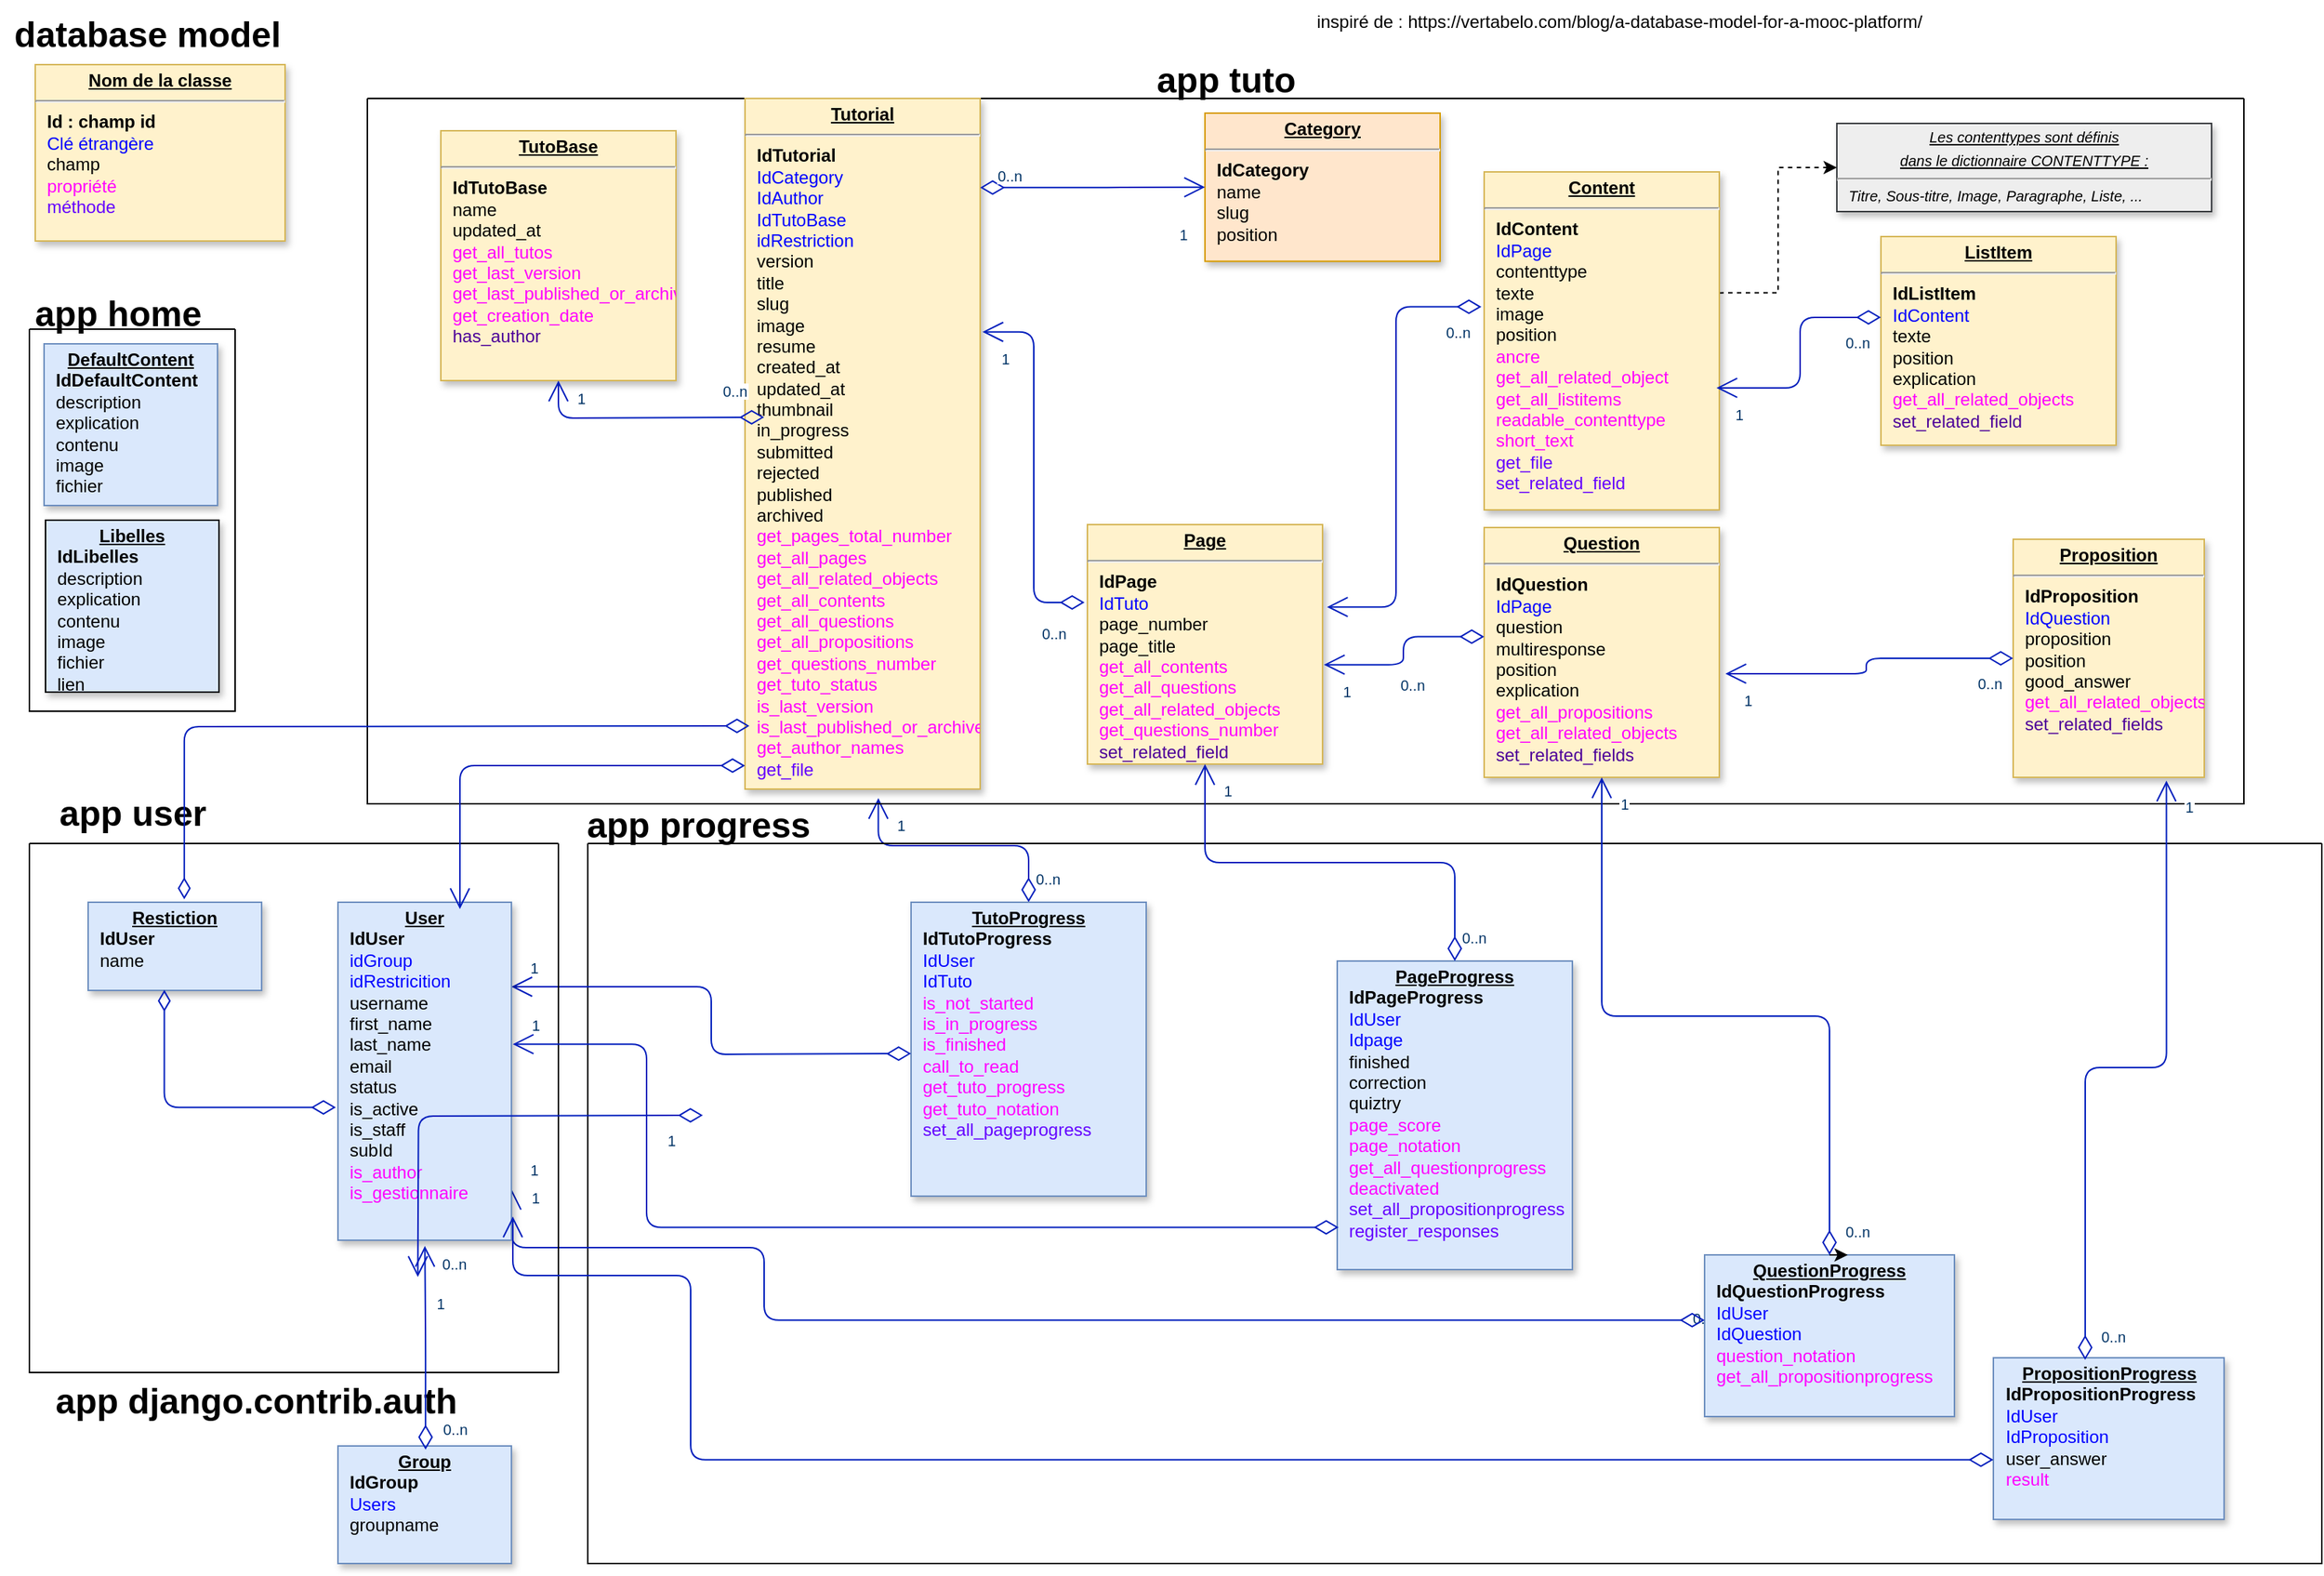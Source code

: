 <mxfile version="22.1.2" type="device">
  <diagram name="Page-1" id="efa7a0a1-bf9b-a30e-e6df-94a7791c09e9">
    <mxGraphModel dx="578" dy="364" grid="1" gridSize="10" guides="1" tooltips="1" connect="1" arrows="1" fold="1" page="1" pageScale="1" pageWidth="826" pageHeight="1169" background="none" math="0" shadow="0">
      <root>
        <mxCell id="0" />
        <mxCell id="1" parent="0" />
        <mxCell id="35" value="&lt;p style=&quot;margin: 4px 0px 0px; text-align: center; text-decoration: underline; font-size: 10px;&quot;&gt;&lt;font style=&quot;font-size: 10px;&quot;&gt;&lt;i style=&quot;&quot;&gt;Les contenttypes sont définis&lt;/i&gt;&lt;/font&gt;&lt;/p&gt;&lt;p style=&quot;margin: 4px 0px 0px; text-align: center; text-decoration: underline; font-size: 10px;&quot;&gt;&lt;font style=&quot;font-size: 10px;&quot;&gt;&lt;i style=&quot;&quot;&gt;dans le dictionnaire CONTENTTYPE :&lt;/i&gt;&lt;/font&gt;&lt;/p&gt;&lt;hr style=&quot;font-size: 10px;&quot;&gt;&lt;p style=&quot;margin: 0px 0px 0px 8px; font-size: 10px;&quot;&gt;&lt;font style=&quot;font-size: 10px;&quot;&gt;&lt;i&gt;Titre,&amp;nbsp;&lt;/i&gt;&lt;/font&gt;&lt;i style=&quot;background-color: initial;&quot;&gt;Sous-titre,&amp;nbsp;&lt;/i&gt;&lt;i style=&quot;background-color: initial;&quot;&gt;Image,&amp;nbsp;&lt;/i&gt;&lt;i style=&quot;background-color: initial;&quot;&gt;Paragraphe,&amp;nbsp;&lt;/i&gt;&lt;i style=&quot;background-color: initial;&quot;&gt;Liste,&amp;nbsp;&lt;/i&gt;&lt;i style=&quot;background-color: initial;&quot;&gt;...&lt;/i&gt;&lt;/p&gt;" style="verticalAlign=top;align=left;overflow=fill;fontSize=12;fontFamily=Helvetica;html=1;strokeColor=#36393d;shadow=1;fillColor=#eeeeee;" parent="1" vertex="1">
          <mxGeometry x="1300" y="100" width="255" height="60" as="geometry" />
        </mxCell>
        <mxCell id="wxh6Cd6vFuqhsl10TlXU-124" style="edgeStyle=orthogonalEdgeStyle;rounded=0;orthogonalLoop=1;jettySize=auto;html=1;exitX=0.475;exitY=0.358;exitDx=0;exitDy=0;entryX=0;entryY=0.5;entryDx=0;entryDy=0;dashed=1;exitPerimeter=0;" parent="1" source="22" target="35" edge="1">
          <mxGeometry relative="1" as="geometry">
            <mxPoint x="1224" y="132.18" as="sourcePoint" />
          </mxGeometry>
        </mxCell>
        <mxCell id="jSSkEY0_YXHQ9FrRFEfz-88" value="&amp;nbsp;inspiré de : https://vertabelo.com/blog/a-database-model-for-a-mooc-platform/" style="text;html=1;align=center;verticalAlign=middle;resizable=0;points=[];autosize=1;strokeColor=none;fillColor=none;" parent="1" vertex="1">
          <mxGeometry x="930" y="16" width="440" height="30" as="geometry" />
        </mxCell>
        <mxCell id="jSSkEY0_YXHQ9FrRFEfz-89" value="&lt;b&gt;&lt;font style=&quot;font-size: 24px;&quot;&gt;database model&lt;/font&gt;&lt;/b&gt;" style="text;html=1;align=center;verticalAlign=middle;resizable=0;points=[];autosize=1;strokeColor=none;fillColor=none;" parent="1" vertex="1">
          <mxGeometry x="50" y="20" width="200" height="40" as="geometry" />
        </mxCell>
        <mxCell id="jSSkEY0_YXHQ9FrRFEfz-123" value="" style="endArrow=open;endSize=12;startArrow=diamondThin;startSize=14;startFill=0;edgeStyle=orthogonalEdgeStyle;exitX=0.5;exitY=0;exitDx=0;exitDy=0;fillColor=#0050ef;strokeColor=#001DBC;entryX=0.567;entryY=1.013;entryDx=0;entryDy=0;entryPerimeter=0;" parent="1" source="jSSkEY0_YXHQ9FrRFEfz-97" target="29" edge="1">
          <mxGeometry x="1119.36" y="540" as="geometry">
            <mxPoint x="656.4" y="630.43" as="sourcePoint" />
            <mxPoint x="567.4" y="620.43" as="targetPoint" />
          </mxGeometry>
        </mxCell>
        <mxCell id="jSSkEY0_YXHQ9FrRFEfz-124" value="0..n" style="resizable=0;align=left;verticalAlign=top;labelBackgroundColor=#ffffff;fontSize=10;strokeColor=#003366;shadow=1;fillColor=#D4E1F5;fontColor=#003366" parent="jSSkEY0_YXHQ9FrRFEfz-123" connectable="0" vertex="1">
          <mxGeometry x="-1" relative="1" as="geometry">
            <mxPoint x="3" y="-28" as="offset" />
          </mxGeometry>
        </mxCell>
        <mxCell id="jSSkEY0_YXHQ9FrRFEfz-125" value="1" style="resizable=0;align=right;verticalAlign=top;labelBackgroundColor=#ffffff;fontSize=10;strokeColor=#003366;shadow=1;fillColor=#D4E1F5;fontColor=#003366" parent="jSSkEY0_YXHQ9FrRFEfz-123" connectable="0" vertex="1">
          <mxGeometry x="1" relative="1" as="geometry">
            <mxPoint x="20" y="6" as="offset" />
          </mxGeometry>
        </mxCell>
        <mxCell id="pH1PCTYyq_VifbfO3zSk-83" value="" style="swimlane;startSize=0;" parent="1" vertex="1">
          <mxGeometry x="300" y="83" width="1277" height="480" as="geometry">
            <mxRectangle x="490" y="80" width="50" height="40" as="alternateBounds" />
          </mxGeometry>
        </mxCell>
        <mxCell id="22" value="&lt;p style=&quot;margin: 0px; margin-top: 4px; text-align: center; text-decoration: underline;&quot;&gt;&lt;strong&gt;Content&lt;/strong&gt;&lt;/p&gt;&lt;hr&gt;&lt;p style=&quot;margin: 0px; margin-left: 8px;&quot;&gt;&lt;b&gt;IdContent&lt;/b&gt;&lt;/p&gt;&lt;p style=&quot;margin: 0px; margin-left: 8px;&quot;&gt;&lt;font color=&quot;#0000ff&quot;&gt;IdPage&lt;/font&gt;&lt;/p&gt;&lt;p style=&quot;margin: 0px; margin-left: 8px;&quot;&gt;contenttype&lt;/p&gt;&lt;p style=&quot;margin: 0px; margin-left: 8px;&quot;&gt;texte&lt;/p&gt;&lt;p style=&quot;margin: 0px; margin-left: 8px;&quot;&gt;&lt;span style=&quot;background-color: initial;&quot;&gt;image&lt;/span&gt;&lt;/p&gt;&lt;p style=&quot;margin: 0px; margin-left: 8px;&quot;&gt;position&lt;/p&gt;&lt;p style=&quot;margin: 0px; margin-left: 8px;&quot;&gt;&lt;font color=&quot;#ff00ff&quot;&gt;ancre&lt;/font&gt;&lt;/p&gt;&lt;p style=&quot;margin: 0px; margin-left: 8px;&quot;&gt;&lt;font color=&quot;#ff00ff&quot;&gt;get_all_related_object&lt;/font&gt;&lt;/p&gt;&lt;p style=&quot;margin: 0px; margin-left: 8px;&quot;&gt;&lt;font color=&quot;#ff00ff&quot;&gt;get_all_listitems&lt;/font&gt;&lt;/p&gt;&lt;p style=&quot;margin: 0px; margin-left: 8px;&quot;&gt;&lt;font color=&quot;#ff00ff&quot;&gt;readable_contenttype&lt;/font&gt;&lt;/p&gt;&lt;p style=&quot;margin: 0px; margin-left: 8px;&quot;&gt;&lt;font color=&quot;#ff00ff&quot;&gt;short_text&lt;/font&gt;&lt;/p&gt;&lt;p style=&quot;margin: 0px; margin-left: 8px;&quot;&gt;&lt;font color=&quot;#6400ff&quot;&gt;get_file&lt;/font&gt;&lt;/p&gt;&lt;p style=&quot;margin: 0px; margin-left: 8px;&quot;&gt;&lt;font color=&quot;#6400ff&quot;&gt;set_related_field&lt;/font&gt;&lt;/p&gt;&lt;p style=&quot;margin: 0px; margin-left: 8px;&quot;&gt;&lt;br&gt;&lt;/p&gt;" style="verticalAlign=top;align=left;overflow=fill;fontSize=12;fontFamily=Helvetica;html=1;strokeColor=#d6b656;shadow=1;fillColor=#fff2cc;" parent="pH1PCTYyq_VifbfO3zSk-83" vertex="1">
          <mxGeometry x="760" y="50" width="160" height="230" as="geometry" />
        </mxCell>
        <mxCell id="jSSkEY0_YXHQ9FrRFEfz-127" value="&lt;p style=&quot;margin: 0px; margin-top: 4px; text-align: center; text-decoration: underline;&quot;&gt;&lt;b&gt;Question&lt;/b&gt;&lt;/p&gt;&lt;hr&gt;&lt;p style=&quot;margin: 0px; margin-left: 8px;&quot;&gt;&lt;b&gt;IdQuestion&lt;/b&gt;&lt;/p&gt;&lt;p style=&quot;margin: 0px; margin-left: 8px;&quot;&gt;&lt;font color=&quot;#0000ff&quot;&gt;IdPage&lt;/font&gt;&lt;br&gt;&lt;/p&gt;&lt;p style=&quot;margin: 0px; margin-left: 8px;&quot;&gt;question&lt;/p&gt;&lt;p style=&quot;margin: 0px; margin-left: 8px;&quot;&gt;multiresponse&lt;/p&gt;&lt;p style=&quot;margin: 0px; margin-left: 8px;&quot;&gt;position&lt;/p&gt;&lt;p style=&quot;margin: 0px; margin-left: 8px;&quot;&gt;explication&lt;/p&gt;&lt;p style=&quot;margin: 0px; margin-left: 8px;&quot;&gt;&lt;font color=&quot;#ff00ff&quot;&gt;get_all_propositions&lt;/font&gt;&lt;/p&gt;&lt;p style=&quot;margin: 0px; margin-left: 8px;&quot;&gt;&lt;font color=&quot;#ff00ff&quot;&gt;get_all_related_objects&lt;/font&gt;&lt;/p&gt;&lt;p style=&quot;margin: 0px; margin-left: 8px;&quot;&gt;&lt;font color=&quot;#4c0099&quot;&gt;set_related_fields&lt;/font&gt;&lt;/p&gt;&lt;p style=&quot;margin: 0px; margin-left: 8px;&quot;&gt;&lt;br&gt;&lt;/p&gt;&lt;p style=&quot;margin: 0px; margin-left: 8px;&quot;&gt;&lt;br&gt;&lt;/p&gt;&lt;p style=&quot;margin: 0px; margin-left: 8px;&quot;&gt;&lt;br&gt;&lt;/p&gt;&lt;p style=&quot;margin: 0px; margin-left: 8px;&quot;&gt;&lt;br&gt;&lt;/p&gt;" style="verticalAlign=top;align=left;overflow=fill;fontSize=12;fontFamily=Helvetica;html=1;strokeColor=#d6b656;shadow=1;fillColor=#fff2cc;" parent="pH1PCTYyq_VifbfO3zSk-83" vertex="1">
          <mxGeometry x="760" y="292" width="160" height="170" as="geometry" />
        </mxCell>
        <mxCell id="29" value="&lt;p style=&quot;margin: 0px; margin-top: 4px; text-align: center; text-decoration: underline;&quot;&gt;&lt;strong&gt;Tutorial&lt;/strong&gt;&lt;/p&gt;&lt;hr&gt;&lt;p style=&quot;margin: 0px; margin-left: 8px;&quot;&gt;&lt;b&gt;IdTutorial&amp;nbsp;&lt;/b&gt;&lt;span style=&quot;&quot;&gt;&lt;span style=&quot;&quot;&gt;&amp;nbsp;&amp;nbsp;&amp;nbsp;&amp;nbsp;&lt;/span&gt;&lt;/span&gt;&lt;span style=&quot;&quot;&gt;&lt;span style=&quot;&quot;&gt;&amp;nbsp;&amp;nbsp;&amp;nbsp;&amp;nbsp;&lt;/span&gt;&lt;/span&gt;&lt;/p&gt;&lt;p style=&quot;margin: 0px; margin-left: 8px;&quot;&gt;&lt;font color=&quot;#0000ff&quot;&gt;IdCategory&lt;span style=&quot;&quot;&gt;&lt;span style=&quot;&quot;&gt;&amp;nbsp;&amp;nbsp;&amp;nbsp;&amp;nbsp;&lt;/span&gt;&lt;/span&gt;&lt;/font&gt;&lt;/p&gt;&lt;p style=&quot;margin: 0px; margin-left: 8px;&quot;&gt;&lt;font color=&quot;#0000ff&quot;&gt;IdAuthor&lt;/font&gt;&lt;/p&gt;&lt;p style=&quot;margin: 0px; margin-left: 8px;&quot;&gt;&lt;font color=&quot;#0000ff&quot;&gt;&lt;span style=&quot;&quot;&gt;IdTutoBase&amp;nbsp;&amp;nbsp;&lt;/span&gt;&lt;span style=&quot;&quot;&gt;&amp;nbsp;&amp;nbsp;&amp;nbsp;&amp;nbsp;&lt;/span&gt;&lt;/font&gt;&lt;/p&gt;&lt;p style=&quot;margin: 0px; margin-left: 8px;&quot;&gt;&lt;font color=&quot;#0000ff&quot;&gt;&lt;span style=&quot;&quot;&gt;&lt;span style=&quot;&quot;&gt;&lt;span style=&quot;&quot;&gt;idRestriction&amp;nbsp; &amp;nbsp;&amp;nbsp;&lt;/span&gt;&lt;/span&gt;&lt;/span&gt;&lt;/font&gt;&lt;/p&gt;&lt;p style=&quot;margin: 0px; margin-left: 8px;&quot;&gt;&lt;span style=&quot;&quot;&gt;version&lt;/span&gt;&lt;/p&gt;&lt;p style=&quot;margin: 0px; margin-left: 8px;&quot;&gt;title &lt;span style=&quot;&quot;&gt;&lt;span style=&quot;&quot;&gt;&amp;nbsp;&amp;nbsp;&amp;nbsp;&amp;nbsp;&lt;/span&gt;&lt;/span&gt;&lt;span style=&quot;&quot;&gt;&lt;span style=&quot;&quot;&gt;&amp;nbsp;&amp;nbsp;&amp;nbsp;&amp;nbsp;&lt;span style=&quot;&quot;&gt;&lt;span style=&quot;&quot;&gt;&amp;nbsp;&amp;nbsp;&amp;nbsp;&amp;nbsp;&lt;/span&gt;&lt;/span&gt;&lt;/span&gt;&lt;/span&gt;&lt;/p&gt;&lt;p style=&quot;margin: 0px; margin-left: 8px;&quot;&gt;slug &lt;span style=&quot;&quot;&gt;&lt;span style=&quot;&quot;&gt;&amp;nbsp;&amp;nbsp;&amp;nbsp;&amp;nbsp;&lt;/span&gt;&lt;/span&gt;&lt;span style=&quot;&quot;&gt;&lt;span style=&quot;&quot;&gt;&amp;nbsp;&amp;nbsp;&amp;nbsp;&amp;nbsp;&lt;span style=&quot;&quot;&gt;&lt;span style=&quot;&quot;&gt;&amp;nbsp;&amp;nbsp;&amp;nbsp;&amp;nbsp;&lt;/span&gt;&lt;/span&gt;&lt;/span&gt;&lt;/span&gt;&lt;/p&gt;&lt;p style=&quot;margin: 0px; margin-left: 8px;&quot;&gt;image&amp;nbsp;&lt;span style=&quot;&quot;&gt;&lt;span style=&quot;&quot;&gt;&amp;nbsp;&amp;nbsp;&amp;nbsp;&amp;nbsp;&lt;span style=&quot;&quot;&gt;&lt;span style=&quot;&quot;&gt;&amp;nbsp;&amp;nbsp;&amp;nbsp;&amp;nbsp;&lt;/span&gt;&lt;/span&gt;&lt;/span&gt;&lt;/span&gt;&lt;/p&gt;&lt;p style=&quot;margin: 0px; margin-left: 8px;&quot;&gt;resume&lt;/p&gt;&lt;p style=&quot;margin: 0px; margin-left: 8px;&quot;&gt;&lt;span style=&quot;background-color: initial;&quot;&gt;created_at &lt;span style=&quot;&quot;&gt;&lt;span style=&quot;&quot;&gt;&amp;nbsp;&amp;nbsp;&amp;nbsp;&amp;nbsp;&lt;span style=&quot;&quot;&gt;&lt;span style=&quot;&quot;&gt;&amp;nbsp;&amp;nbsp;&amp;nbsp;&amp;nbsp;&lt;/span&gt;&lt;/span&gt;&lt;/span&gt;&lt;/span&gt;&lt;/span&gt;&lt;br&gt;&lt;/p&gt;&lt;p style=&quot;margin: 0px; margin-left: 8px;&quot;&gt;updated_at &lt;span style=&quot;&quot;&gt;&lt;span style=&quot;&quot;&gt;&amp;nbsp;&amp;nbsp;&amp;nbsp;&amp;nbsp;&lt;span style=&quot;&quot;&gt;&lt;span style=&quot;&quot;&gt;&amp;nbsp;&amp;nbsp;&amp;nbsp;&amp;nbsp;&lt;/span&gt;&lt;/span&gt;&lt;/span&gt;&lt;/span&gt;&lt;/p&gt;&lt;p style=&quot;margin: 0px; margin-left: 8px;&quot;&gt;thumbnail&lt;/p&gt;&lt;p style=&quot;margin: 0px; margin-left: 8px;&quot;&gt;in_progress&lt;/p&gt;&lt;p style=&quot;margin: 0px; margin-left: 8px;&quot;&gt;submitted&lt;/p&gt;&lt;p style=&quot;margin: 0px; margin-left: 8px;&quot;&gt;rejected&lt;/p&gt;&lt;p style=&quot;margin: 0px; margin-left: 8px;&quot;&gt;published&lt;/p&gt;&lt;p style=&quot;margin: 0px; margin-left: 8px;&quot;&gt;archived&lt;/p&gt;&lt;p style=&quot;margin: 0px; margin-left: 8px;&quot;&gt;&lt;font color=&quot;#ff00ff&quot;&gt;get_pages_total_number&lt;/font&gt;&lt;/p&gt;&lt;p style=&quot;margin: 0px; margin-left: 8px;&quot;&gt;&lt;span style=&quot;background-color: initial;&quot;&gt;&lt;font color=&quot;#ff00ff&quot;&gt;get_all_pages&lt;/font&gt;&lt;/span&gt;&lt;/p&gt;&lt;p style=&quot;margin: 0px; margin-left: 8px;&quot;&gt;&lt;font color=&quot;#ff00ff&quot;&gt;get_all_related_objects&lt;/font&gt;&lt;span style=&quot;background-color: initial;&quot;&gt;&lt;font color=&quot;#ff00ff&quot;&gt;&lt;br&gt;&lt;/font&gt;&lt;/span&gt;&lt;/p&gt;&lt;p style=&quot;margin: 0px; margin-left: 8px;&quot;&gt;&lt;span style=&quot;background-color: initial;&quot;&gt;&lt;font color=&quot;#ff00ff&quot;&gt;get_all_contents&lt;/font&gt;&lt;/span&gt;&lt;/p&gt;&lt;p style=&quot;margin: 0px; margin-left: 8px;&quot;&gt;&lt;span style=&quot;background-color: initial;&quot;&gt;&lt;font color=&quot;#ff00ff&quot;&gt;get_all_questions&lt;/font&gt;&lt;/span&gt;&lt;/p&gt;&lt;p style=&quot;margin: 0px; margin-left: 8px;&quot;&gt;&lt;span style=&quot;background-color: initial;&quot;&gt;&lt;font color=&quot;#ff00ff&quot;&gt;get_all_propositions&lt;/font&gt;&lt;/span&gt;&lt;/p&gt;&lt;p style=&quot;margin: 0px; margin-left: 8px;&quot;&gt;&lt;span style=&quot;background-color: initial;&quot;&gt;&lt;font color=&quot;#ff00ff&quot;&gt;get_questions_number&lt;/font&gt;&lt;/span&gt;&lt;/p&gt;&lt;p style=&quot;margin: 0px; margin-left: 8px;&quot;&gt;&lt;span style=&quot;background-color: initial;&quot;&gt;&lt;font color=&quot;#ff00ff&quot;&gt;get_tuto_status&lt;/font&gt;&lt;/span&gt;&lt;/p&gt;&lt;p style=&quot;margin: 0px; margin-left: 8px;&quot;&gt;&lt;span style=&quot;background-color: initial;&quot;&gt;&lt;font color=&quot;#ff00ff&quot;&gt;is_last_version&lt;/font&gt;&lt;/span&gt;&lt;/p&gt;&lt;p style=&quot;margin: 0px; margin-left: 8px;&quot;&gt;&lt;span style=&quot;background-color: initial;&quot;&gt;&lt;font color=&quot;#ff00ff&quot;&gt;is_last_published_or_archived_version&lt;/font&gt;&lt;/span&gt;&lt;/p&gt;&lt;p style=&quot;margin: 0px; margin-left: 8px;&quot;&gt;&lt;span style=&quot;background-color: initial;&quot;&gt;&lt;font color=&quot;#ff00ff&quot;&gt;get_author_names&lt;/font&gt;&lt;/span&gt;&lt;/p&gt;&lt;p style=&quot;margin: 0px; margin-left: 8px;&quot;&gt;&lt;span style=&quot;background-color: initial;&quot;&gt;&lt;font color=&quot;#6400ff&quot;&gt;get_file&amp;nbsp;&lt;/font&gt;&lt;font color=&quot;#ff00ff&quot;&gt;&amp;nbsp;&lt;/font&gt;&lt;span style=&quot;&quot;&gt;&amp;nbsp;&amp;nbsp;&amp;nbsp;&amp;nbsp;&lt;/span&gt;&lt;/span&gt;&lt;/p&gt;&lt;p style=&quot;margin: 0px; margin-left: 8px;&quot;&gt;&lt;br&gt;&lt;/p&gt;" style="verticalAlign=top;align=left;overflow=fill;fontSize=12;fontFamily=Helvetica;html=1;strokeColor=#d6b656;shadow=1;fillColor=#fff2cc;" parent="pH1PCTYyq_VifbfO3zSk-83" vertex="1">
          <mxGeometry x="257" width="160" height="470" as="geometry" />
        </mxCell>
        <mxCell id="jSSkEY0_YXHQ9FrRFEfz-90" value="&lt;p style=&quot;margin: 0px; margin-top: 4px; text-align: center; text-decoration: underline;&quot;&gt;&lt;b&gt;Page&lt;/b&gt;&lt;/p&gt;&lt;hr&gt;&lt;p style=&quot;margin: 0px; margin-left: 8px;&quot;&gt;&lt;b&gt;IdPage&lt;/b&gt;&lt;/p&gt;&lt;p style=&quot;margin: 0px; margin-left: 8px;&quot;&gt;&lt;font color=&quot;#0000ff&quot;&gt;IdTuto&lt;/font&gt;&lt;/p&gt;&lt;p style=&quot;margin: 0px; margin-left: 8px;&quot;&gt;page_number&lt;/p&gt;&lt;p style=&quot;margin: 0px; margin-left: 8px;&quot;&gt;page_title&lt;/p&gt;&lt;p style=&quot;margin: 0px; margin-left: 8px;&quot;&gt;&lt;font color=&quot;#ff00ff&quot;&gt;get_all_contents&lt;/font&gt;&lt;/p&gt;&lt;p style=&quot;margin: 0px; margin-left: 8px;&quot;&gt;&lt;font color=&quot;#ff00ff&quot;&gt;get_all_questions&lt;/font&gt;&lt;/p&gt;&lt;p style=&quot;margin: 0px; margin-left: 8px;&quot;&gt;&lt;font color=&quot;#ff00ff&quot;&gt;get_all_related_objects&lt;/font&gt;&lt;/p&gt;&lt;p style=&quot;margin: 0px; margin-left: 8px;&quot;&gt;&lt;font color=&quot;#ff00ff&quot;&gt;get_questions_number&lt;/font&gt;&lt;/p&gt;&lt;p style=&quot;margin: 0px; margin-left: 8px;&quot;&gt;&lt;font color=&quot;#4c0099&quot;&gt;set_related_field&lt;/font&gt;&lt;br&gt;&lt;/p&gt;&lt;p style=&quot;margin: 0px; margin-left: 8px;&quot;&gt;&lt;br&gt;&lt;/p&gt;" style="verticalAlign=top;align=left;overflow=fill;fontSize=12;fontFamily=Helvetica;html=1;strokeColor=#d6b656;shadow=1;fillColor=#fff2cc;" parent="pH1PCTYyq_VifbfO3zSk-83" vertex="1">
          <mxGeometry x="490" y="290" width="160" height="163" as="geometry" />
        </mxCell>
        <mxCell id="q7vDuw1j_am7RDUuJJ0I-129" value="" style="endArrow=open;endSize=12;startArrow=diamondThin;startSize=14;startFill=0;edgeStyle=orthogonalEdgeStyle;exitX=-0.012;exitY=0.399;exitDx=0;exitDy=0;exitPerimeter=0;fillColor=#0050ef;strokeColor=#001DBC;entryX=1.019;entryY=0.344;entryDx=0;entryDy=0;entryPerimeter=0;" parent="pH1PCTYyq_VifbfO3zSk-83" source="22" target="jSSkEY0_YXHQ9FrRFEfz-90" edge="1">
          <mxGeometry x="502.36" y="460" as="geometry">
            <mxPoint x="751" y="220.78" as="sourcePoint" />
            <mxPoint x="724" y="322" as="targetPoint" />
            <Array as="points">
              <mxPoint x="700" y="142" />
              <mxPoint x="700" y="346" />
            </Array>
          </mxGeometry>
        </mxCell>
        <mxCell id="q7vDuw1j_am7RDUuJJ0I-130" value="0..n" style="resizable=0;align=left;verticalAlign=top;labelBackgroundColor=#ffffff;fontSize=10;strokeColor=#003366;shadow=1;fillColor=#D4E1F5;fontColor=#003366" parent="q7vDuw1j_am7RDUuJJ0I-129" connectable="0" vertex="1">
          <mxGeometry x="-1" relative="1" as="geometry">
            <mxPoint x="-26" y="5" as="offset" />
          </mxGeometry>
        </mxCell>
        <mxCell id="q7vDuw1j_am7RDUuJJ0I-135" value="" style="endArrow=open;endSize=12;startArrow=diamondThin;startSize=14;startFill=0;edgeStyle=orthogonalEdgeStyle;exitX=-0.012;exitY=0.325;exitDx=0;exitDy=0;fillColor=#0050ef;strokeColor=#001DBC;entryX=1.01;entryY=0.338;entryDx=0;entryDy=0;entryPerimeter=0;exitPerimeter=0;" parent="pH1PCTYyq_VifbfO3zSk-83" source="jSSkEY0_YXHQ9FrRFEfz-90" target="29" edge="1">
          <mxGeometry x="502.36" y="460" as="geometry">
            <mxPoint x="520.2" y="353.52" as="sourcePoint" />
            <mxPoint x="452.2" y="340.52" as="targetPoint" />
          </mxGeometry>
        </mxCell>
        <mxCell id="q7vDuw1j_am7RDUuJJ0I-136" value="0..n" style="resizable=0;align=left;verticalAlign=top;labelBackgroundColor=#ffffff;fontSize=10;strokeColor=#003366;shadow=1;fillColor=#D4E1F5;fontColor=#003366" parent="q7vDuw1j_am7RDUuJJ0I-135" connectable="0" vertex="1">
          <mxGeometry x="-1" relative="1" as="geometry">
            <mxPoint x="213" y="44" as="offset" />
          </mxGeometry>
        </mxCell>
        <mxCell id="q7vDuw1j_am7RDUuJJ0I-137" value="1" style="resizable=0;align=right;verticalAlign=top;labelBackgroundColor=#ffffff;fontSize=10;strokeColor=#003366;shadow=1;fillColor=#D4E1F5;fontColor=#003366" parent="q7vDuw1j_am7RDUuJJ0I-135" connectable="0" vertex="1">
          <mxGeometry x="1" relative="1" as="geometry">
            <mxPoint x="20" y="6" as="offset" />
          </mxGeometry>
        </mxCell>
        <mxCell id="4QGF5ZZlvPIoZp7h9ZiP-86" value="0..n" style="resizable=0;align=left;verticalAlign=top;labelBackgroundColor=#ffffff;fontSize=10;strokeColor=#003366;shadow=1;fillColor=#D4E1F5;fontColor=#003366" parent="q7vDuw1j_am7RDUuJJ0I-135" connectable="0" vertex="1">
          <mxGeometry x="-1" relative="1" as="geometry">
            <mxPoint x="-31" y="9" as="offset" />
          </mxGeometry>
        </mxCell>
        <mxCell id="23" value="&lt;p style=&quot;margin: 0px; margin-top: 4px; text-align: center; text-decoration: underline;&quot;&gt;&lt;b&gt;Category&lt;/b&gt;&lt;/p&gt;&lt;hr&gt;&lt;p style=&quot;margin: 0px; margin-left: 8px;&quot;&gt;&lt;b&gt;IdCategory&lt;/b&gt;&lt;/p&gt;&lt;p style=&quot;margin: 0px; margin-left: 8px;&quot;&gt;name&lt;/p&gt;&lt;p style=&quot;margin: 0px; margin-left: 8px;&quot;&gt;slug&lt;/p&gt;&lt;p style=&quot;margin: 0px; margin-left: 8px;&quot;&gt;position&lt;/p&gt;&lt;p style=&quot;margin: 0px; margin-left: 8px;&quot;&gt;&lt;br&gt;&lt;/p&gt;" style="verticalAlign=top;align=left;overflow=fill;fontSize=12;fontFamily=Helvetica;html=1;strokeColor=#d79b00;shadow=1;fillColor=#ffe6cc;" parent="pH1PCTYyq_VifbfO3zSk-83" vertex="1">
          <mxGeometry x="570" y="10" width="160" height="100.82" as="geometry" />
        </mxCell>
        <mxCell id="q7vDuw1j_am7RDUuJJ0I-110" value="" style="endArrow=open;endSize=12;startArrow=diamondThin;startSize=14;startFill=0;edgeStyle=orthogonalEdgeStyle;entryX=0;entryY=0.5;entryDx=0;entryDy=0;fillColor=#0050ef;strokeColor=#001DBC;exitX=1;exitY=0.129;exitDx=0;exitDy=0;exitPerimeter=0;" parent="pH1PCTYyq_VifbfO3zSk-83" source="29" target="23" edge="1">
          <mxGeometry x="502.36" y="460" as="geometry">
            <mxPoint x="427" y="80" as="sourcePoint" />
            <mxPoint x="325.78" y="150.37" as="targetPoint" />
          </mxGeometry>
        </mxCell>
        <mxCell id="q7vDuw1j_am7RDUuJJ0I-111" value="0..n" style="resizable=0;align=left;verticalAlign=top;labelBackgroundColor=#ffffff;fontSize=10;strokeColor=#003366;shadow=1;fillColor=#D4E1F5;fontColor=#003366" parent="q7vDuw1j_am7RDUuJJ0I-110" connectable="0" vertex="1">
          <mxGeometry x="-1" relative="1" as="geometry">
            <mxPoint x="10" y="-20" as="offset" />
          </mxGeometry>
        </mxCell>
        <mxCell id="q7vDuw1j_am7RDUuJJ0I-112" value="1" style="resizable=0;align=right;verticalAlign=top;labelBackgroundColor=#ffffff;fontSize=10;strokeColor=#003366;shadow=1;fillColor=#D4E1F5;fontColor=#003366" parent="q7vDuw1j_am7RDUuJJ0I-110" connectable="0" vertex="1">
          <mxGeometry x="1" relative="1" as="geometry">
            <mxPoint x="-10" y="20" as="offset" />
          </mxGeometry>
        </mxCell>
        <mxCell id="q7vDuw1j_am7RDUuJJ0I-132" value="" style="endArrow=open;endSize=12;startArrow=diamondThin;startSize=14;startFill=0;edgeStyle=orthogonalEdgeStyle;fillColor=#0050ef;strokeColor=#001DBC;entryX=1.006;entryY=0.585;entryDx=0;entryDy=0;entryPerimeter=0;exitX=0;exitY=0.437;exitDx=0;exitDy=0;exitPerimeter=0;" parent="pH1PCTYyq_VifbfO3zSk-83" source="jSSkEY0_YXHQ9FrRFEfz-127" target="jSSkEY0_YXHQ9FrRFEfz-90" edge="1">
          <mxGeometry x="809.36" y="460" as="geometry">
            <mxPoint x="1061" y="392" as="sourcePoint" />
            <mxPoint x="990.4" y="435.5" as="targetPoint" />
          </mxGeometry>
        </mxCell>
        <mxCell id="q7vDuw1j_am7RDUuJJ0I-134" value="1" style="resizable=0;align=right;verticalAlign=top;labelBackgroundColor=#ffffff;fontSize=10;strokeColor=#003366;shadow=1;fillColor=#D4E1F5;fontColor=#003366" parent="q7vDuw1j_am7RDUuJJ0I-132" connectable="0" vertex="1">
          <mxGeometry x="1" relative="1" as="geometry">
            <mxPoint x="20" y="6" as="offset" />
          </mxGeometry>
        </mxCell>
        <mxCell id="MemspbalbEjV4KreYypz-87" value="&lt;p style=&quot;margin: 0px; margin-top: 4px; text-align: center; text-decoration: underline;&quot;&gt;&lt;b&gt;TutoBase&lt;/b&gt;&lt;/p&gt;&lt;hr&gt;&lt;p style=&quot;margin: 0px; margin-left: 8px;&quot;&gt;&lt;span style=&quot;background-color: initial;&quot;&gt;&lt;b&gt;IdTutoBase&lt;/b&gt;&lt;/span&gt;&lt;/p&gt;&lt;p style=&quot;margin: 0px; margin-left: 8px;&quot;&gt;name&lt;/p&gt;&lt;p style=&quot;margin: 0px; margin-left: 8px;&quot;&gt;updated_at&lt;/p&gt;&lt;p style=&quot;margin: 0px; margin-left: 8px;&quot;&gt;&lt;font color=&quot;#ff00ff&quot;&gt;get_all_tutos&lt;/font&gt;&lt;br&gt;&lt;/p&gt;&lt;p style=&quot;margin: 0px; margin-left: 8px;&quot;&gt;&lt;font color=&quot;#ff00ff&quot;&gt;get_last_version&lt;/font&gt;&lt;/p&gt;&lt;p style=&quot;margin: 0px; margin-left: 8px;&quot;&gt;&lt;font color=&quot;#ff00ff&quot;&gt;get_last_published_or_archived_version&lt;/font&gt;&lt;/p&gt;&lt;p style=&quot;margin: 0px; margin-left: 8px;&quot;&gt;&lt;font color=&quot;#ff00ff&quot;&gt;get_creation_date&lt;/font&gt;&lt;/p&gt;&lt;p style=&quot;margin: 0px; margin-left: 8px;&quot;&gt;&lt;font color=&quot;#4c0099&quot;&gt;has_author&lt;/font&gt;&lt;font color=&quot;#ff00ff&quot;&gt;&lt;br&gt;&lt;/font&gt;&lt;/p&gt;" style="verticalAlign=top;align=left;overflow=fill;fontSize=12;fontFamily=Helvetica;html=1;strokeColor=#d6b656;shadow=1;fillColor=#fff2cc;" parent="pH1PCTYyq_VifbfO3zSk-83" vertex="1">
          <mxGeometry x="50" y="22" width="160" height="170" as="geometry" />
        </mxCell>
        <mxCell id="jSSkEY0_YXHQ9FrRFEfz-129" value="&lt;p style=&quot;margin: 0px; margin-top: 4px; text-align: center; text-decoration: underline;&quot;&gt;&lt;b&gt;Proposition&lt;/b&gt;&lt;/p&gt;&lt;hr&gt;&lt;p style=&quot;margin: 0px; margin-left: 8px;&quot;&gt;&lt;b&gt;IdProposition&lt;/b&gt;&lt;/p&gt;&lt;p style=&quot;margin: 0px; margin-left: 8px;&quot;&gt;&lt;font color=&quot;#0000ff&quot;&gt;IdQuestion&lt;/font&gt;&lt;/p&gt;&lt;p style=&quot;margin: 0px; margin-left: 8px;&quot;&gt;proposition&lt;/p&gt;&lt;p style=&quot;margin: 0px; margin-left: 8px;&quot;&gt;position&lt;/p&gt;&lt;p style=&quot;margin: 0px; margin-left: 8px;&quot;&gt;good_answer&lt;/p&gt;&lt;p style=&quot;border-color: var(--border-color); margin: 0px 0px 0px 8px;&quot;&gt;&lt;font style=&quot;border-color: var(--border-color);&quot; color=&quot;#ff00ff&quot;&gt;get_all_related_objects&lt;/font&gt;&lt;/p&gt;&lt;p style=&quot;border-color: var(--border-color); margin: 0px 0px 0px 8px;&quot;&gt;&lt;font style=&quot;border-color: var(--border-color);&quot; color=&quot;#4c0099&quot;&gt;set_related_fields&lt;/font&gt;&lt;/p&gt;&lt;p style=&quot;margin: 0px; margin-left: 8px;&quot;&gt;&lt;br&gt;&lt;/p&gt;&lt;p style=&quot;margin: 0px; margin-left: 8px;&quot;&gt;&lt;br&gt;&lt;/p&gt;" style="verticalAlign=top;align=left;overflow=fill;fontSize=12;fontFamily=Helvetica;html=1;strokeColor=#d6b656;shadow=1;fillColor=#fff2cc;" parent="pH1PCTYyq_VifbfO3zSk-83" vertex="1">
          <mxGeometry x="1120" y="300" width="130" height="162" as="geometry" />
        </mxCell>
        <mxCell id="q7vDuw1j_am7RDUuJJ0I-99" value="" style="endArrow=open;endSize=12;startArrow=diamondThin;startSize=14;startFill=0;edgeStyle=orthogonalEdgeStyle;fillColor=#0050ef;strokeColor=#001DBC;exitX=0;exitY=0.5;exitDx=0;exitDy=0;entryX=1.026;entryY=0.585;entryDx=0;entryDy=0;entryPerimeter=0;" parent="pH1PCTYyq_VifbfO3zSk-83" source="jSSkEY0_YXHQ9FrRFEfz-129" target="jSSkEY0_YXHQ9FrRFEfz-127" edge="1">
          <mxGeometry x="809.36" y="452" as="geometry">
            <mxPoint x="1105" y="385" as="sourcePoint" />
            <mxPoint x="1010" y="384" as="targetPoint" />
            <Array as="points" />
          </mxGeometry>
        </mxCell>
        <mxCell id="q7vDuw1j_am7RDUuJJ0I-100" value="0..n" style="resizable=0;align=left;verticalAlign=top;labelBackgroundColor=#ffffff;fontSize=10;strokeColor=#003366;shadow=1;fillColor=#D4E1F5;fontColor=#003366" parent="q7vDuw1j_am7RDUuJJ0I-99" connectable="0" vertex="1">
          <mxGeometry x="-1" relative="1" as="geometry">
            <mxPoint x="-26" y="5" as="offset" />
          </mxGeometry>
        </mxCell>
        <mxCell id="q7vDuw1j_am7RDUuJJ0I-101" value="1" style="resizable=0;align=right;verticalAlign=top;labelBackgroundColor=#ffffff;fontSize=10;strokeColor=#003366;shadow=1;fillColor=#D4E1F5;fontColor=#003366" parent="q7vDuw1j_am7RDUuJJ0I-99" connectable="0" vertex="1">
          <mxGeometry x="1" relative="1" as="geometry">
            <mxPoint x="20" y="6" as="offset" />
          </mxGeometry>
        </mxCell>
        <mxCell id="Zz-fj_uXiF-7irSqieMc-83" value="&lt;p style=&quot;margin: 0px; margin-top: 4px; text-align: center; text-decoration: underline;&quot;&gt;&lt;b&gt;ListItem&lt;/b&gt;&lt;/p&gt;&lt;hr&gt;&lt;p style=&quot;margin: 0px; margin-left: 8px;&quot;&gt;&lt;b&gt;IdListItem&lt;/b&gt;&lt;/p&gt;&lt;p style=&quot;margin: 0px; margin-left: 8px;&quot;&gt;&lt;font color=&quot;#0000ff&quot;&gt;IdContent&lt;/font&gt;&lt;br&gt;&lt;/p&gt;&lt;p style=&quot;margin: 0px; margin-left: 8px;&quot;&gt;texte&lt;/p&gt;&lt;p style=&quot;margin: 0px; margin-left: 8px;&quot;&gt;position&lt;/p&gt;&lt;p style=&quot;margin: 0px; margin-left: 8px;&quot;&gt;explication&lt;/p&gt;&lt;p style=&quot;margin: 0px; margin-left: 8px;&quot;&gt;&lt;font color=&quot;#ff00ff&quot;&gt;get_all_related_objects&lt;/font&gt;&lt;/p&gt;&lt;p style=&quot;margin: 0px; margin-left: 8px;&quot;&gt;&lt;font color=&quot;#4c0099&quot;&gt;set_related_field&lt;/font&gt;&lt;font color=&quot;#ff00ff&quot;&gt;&lt;br&gt;&lt;/font&gt;&lt;/p&gt;&lt;p style=&quot;margin: 0px; margin-left: 8px;&quot;&gt;&lt;br&gt;&lt;/p&gt;&lt;p style=&quot;margin: 0px; margin-left: 8px;&quot;&gt;&lt;br&gt;&lt;/p&gt;&lt;p style=&quot;margin: 0px; margin-left: 8px;&quot;&gt;&lt;br&gt;&lt;/p&gt;&lt;p style=&quot;margin: 0px; margin-left: 8px;&quot;&gt;&lt;br&gt;&lt;/p&gt;" style="verticalAlign=top;align=left;overflow=fill;fontSize=12;fontFamily=Helvetica;html=1;strokeColor=#d6b656;shadow=1;fillColor=#fff2cc;" parent="pH1PCTYyq_VifbfO3zSk-83" vertex="1">
          <mxGeometry x="1030" y="94" width="160" height="142" as="geometry" />
        </mxCell>
        <mxCell id="Zz-fj_uXiF-7irSqieMc-84" value="" style="endArrow=open;endSize=12;startArrow=diamondThin;startSize=14;startFill=0;edgeStyle=orthogonalEdgeStyle;fillColor=#0050ef;strokeColor=#001DBC;exitX=0;exitY=0.387;exitDx=0;exitDy=0;entryX=0.988;entryY=0.639;entryDx=0;entryDy=0;entryPerimeter=0;exitPerimeter=0;" parent="pH1PCTYyq_VifbfO3zSk-83" source="Zz-fj_uXiF-7irSqieMc-83" target="22" edge="1">
          <mxGeometry x="509.36" y="352" as="geometry">
            <mxPoint x="1161.84" y="270" as="sourcePoint" />
            <mxPoint x="959.84" y="276" as="targetPoint" />
            <Array as="points" />
          </mxGeometry>
        </mxCell>
        <mxCell id="Zz-fj_uXiF-7irSqieMc-85" value="0..n" style="resizable=0;align=left;verticalAlign=top;labelBackgroundColor=#ffffff;fontSize=10;strokeColor=#003366;shadow=1;fillColor=#D4E1F5;fontColor=#003366" parent="Zz-fj_uXiF-7irSqieMc-84" connectable="0" vertex="1">
          <mxGeometry x="-1" relative="1" as="geometry">
            <mxPoint x="-26" y="5" as="offset" />
          </mxGeometry>
        </mxCell>
        <mxCell id="Zz-fj_uXiF-7irSqieMc-86" value="1" style="resizable=0;align=right;verticalAlign=top;labelBackgroundColor=#ffffff;fontSize=10;strokeColor=#003366;shadow=1;fillColor=#D4E1F5;fontColor=#003366" parent="Zz-fj_uXiF-7irSqieMc-84" connectable="0" vertex="1">
          <mxGeometry x="1" relative="1" as="geometry">
            <mxPoint x="20" y="6" as="offset" />
          </mxGeometry>
        </mxCell>
        <mxCell id="pH1PCTYyq_VifbfO3zSk-88" value="&lt;b&gt;&lt;font style=&quot;font-size: 24px;&quot;&gt;app tuto&lt;/font&gt;&lt;/b&gt;" style="text;html=1;align=center;verticalAlign=middle;resizable=0;points=[];autosize=1;strokeColor=none;fillColor=none;" parent="1" vertex="1">
          <mxGeometry x="824" y="51" width="120" height="40" as="geometry" />
        </mxCell>
        <mxCell id="pH1PCTYyq_VifbfO3zSk-89" value="" style="swimlane;startSize=0;" parent="1" vertex="1">
          <mxGeometry x="450" y="590" width="1180" height="490" as="geometry" />
        </mxCell>
        <mxCell id="jSSkEY0_YXHQ9FrRFEfz-97" value="&lt;p style=&quot;margin: 0px; margin-top: 4px; text-align: center; text-decoration: underline;&quot;&gt;&lt;b style=&quot;background-color: initial; text-align: left;&quot;&gt;TutoProgress&lt;/b&gt;&lt;br&gt;&lt;/p&gt;&lt;p style=&quot;margin: 0px; margin-left: 8px;&quot;&gt;&lt;b&gt;IdTutoProgress&lt;/b&gt;&lt;/p&gt;&lt;p style=&quot;margin: 0px; margin-left: 8px;&quot;&gt;&lt;font color=&quot;#0000ff&quot;&gt;IdUser&lt;/font&gt;&lt;/p&gt;&lt;p style=&quot;margin: 0px; margin-left: 8px;&quot;&gt;&lt;font color=&quot;#0000ff&quot;&gt;IdTuto&lt;/font&gt;&lt;/p&gt;&lt;p style=&quot;margin: 0px; margin-left: 8px;&quot;&gt;&lt;span style=&quot;color: rgb(255, 0, 255); background-color: initial;&quot;&gt;is_not_started&lt;/span&gt;&lt;/p&gt;&lt;p style=&quot;margin: 0px; margin-left: 8px;&quot;&gt;&lt;span style=&quot;color: rgb(255, 0, 255); background-color: initial;&quot;&gt;is_in_progress&lt;/span&gt;&lt;/p&gt;&lt;p style=&quot;margin: 0px; margin-left: 8px;&quot;&gt;&lt;span style=&quot;color: rgb(255, 0, 255); background-color: initial;&quot;&gt;is_finished&lt;/span&gt;&lt;br&gt;&lt;/p&gt;&lt;p style=&quot;margin: 0px; margin-left: 8px;&quot;&gt;&lt;span style=&quot;color: rgb(255, 0, 255); background-color: initial;&quot;&gt;call_to_read&lt;/span&gt;&lt;/p&gt;&lt;p style=&quot;margin: 0px; margin-left: 8px;&quot;&gt;&lt;span style=&quot;color: rgb(255, 0, 255); background-color: initial;&quot;&gt;get_tuto_progress&lt;/span&gt;&lt;/p&gt;&lt;p style=&quot;margin: 0px; margin-left: 8px;&quot;&gt;&lt;font color=&quot;#ff00ff&quot;&gt;get_tuto_notation&lt;/font&gt;&lt;/p&gt;&lt;p style=&quot;margin: 0px; margin-left: 8px;&quot;&gt;&lt;font color=&quot;#6400ff&quot;&gt;set_all_pageprogress&lt;/font&gt;&lt;/p&gt;&lt;p style=&quot;margin: 0px; margin-left: 8px;&quot;&gt;&lt;br&gt;&lt;/p&gt;" style="verticalAlign=top;align=left;overflow=fill;fontSize=12;fontFamily=Helvetica;html=1;strokeColor=#6c8ebf;shadow=1;fillColor=#dae8fc;" parent="pH1PCTYyq_VifbfO3zSk-89" vertex="1">
          <mxGeometry x="220" y="40" width="160" height="200" as="geometry" />
        </mxCell>
        <mxCell id="jSSkEY0_YXHQ9FrRFEfz-161" value="&lt;p style=&quot;margin: 4px 0px 0px; text-decoration: underline; text-align: center;&quot;&gt;&lt;b&gt;PropositionProgress&lt;/b&gt;&lt;/p&gt;&lt;p style=&quot;margin: 0px; margin-left: 8px;&quot;&gt;&lt;b&gt;IdPropositionProgress&lt;/b&gt;&lt;/p&gt;&lt;p style=&quot;margin: 0px; margin-left: 8px;&quot;&gt;&lt;span style=&quot;color: rgb(0, 0, 255); background-color: initial;&quot;&gt;IdUser&lt;/span&gt;&lt;/p&gt;&lt;p style=&quot;margin: 0px; margin-left: 8px;&quot;&gt;&lt;font color=&quot;#0000ff&quot;&gt;IdProposition&lt;/font&gt;&lt;/p&gt;&lt;p style=&quot;margin: 0px; margin-left: 8px;&quot;&gt;user_answer&lt;/p&gt;&lt;p style=&quot;margin: 0px; margin-left: 8px;&quot;&gt;&lt;font color=&quot;#ff00ff&quot;&gt;result&lt;/font&gt;&lt;/p&gt;&lt;p style=&quot;margin: 0px; margin-left: 8px;&quot;&gt;&lt;br&gt;&lt;/p&gt;&lt;p style=&quot;margin: 0px; margin-left: 8px;&quot;&gt;&lt;br&gt;&lt;/p&gt;&lt;p style=&quot;margin: 0px; margin-left: 8px;&quot;&gt;&lt;br&gt;&lt;/p&gt;" style="verticalAlign=top;align=left;overflow=fill;fontSize=12;fontFamily=Helvetica;html=1;strokeColor=#6c8ebf;shadow=1;fillColor=#dae8fc;" parent="pH1PCTYyq_VifbfO3zSk-89" vertex="1">
          <mxGeometry x="956.5" y="350" width="157" height="110" as="geometry" />
        </mxCell>
        <mxCell id="k1XC1mUr3qUp2XXecxb8-83" value="&lt;p style=&quot;margin: 0px; margin-top: 4px; text-align: center; text-decoration: underline;&quot;&gt;&lt;b style=&quot;background-color: initial; text-align: left;&quot;&gt;PageProgress&lt;/b&gt;&lt;br&gt;&lt;/p&gt;&lt;p style=&quot;margin: 0px; margin-left: 8px;&quot;&gt;&lt;b&gt;IdPageProgress&lt;/b&gt;&lt;/p&gt;&lt;p style=&quot;margin: 0px; margin-left: 8px;&quot;&gt;&lt;font color=&quot;#0000ff&quot;&gt;IdUser&lt;/font&gt;&lt;/p&gt;&lt;p style=&quot;margin: 0px; margin-left: 8px;&quot;&gt;&lt;font color=&quot;#0000ff&quot;&gt;Idpage&lt;/font&gt;&lt;/p&gt;&lt;p style=&quot;margin: 0px; margin-left: 8px;&quot;&gt;finished&lt;/p&gt;&lt;p style=&quot;margin: 0px; margin-left: 8px;&quot;&gt;correction&lt;/p&gt;&lt;p style=&quot;margin: 0px; margin-left: 8px;&quot;&gt;quiztry&lt;/p&gt;&lt;p style=&quot;margin: 0px; margin-left: 8px;&quot;&gt;&lt;font color=&quot;#ff00ff&quot;&gt;page_score&lt;/font&gt;&lt;/p&gt;&lt;p style=&quot;margin: 0px; margin-left: 8px;&quot;&gt;&lt;font color=&quot;#ff00ff&quot;&gt;page_notation&lt;/font&gt;&lt;br&gt;&lt;/p&gt;&lt;p style=&quot;margin: 0px; margin-left: 8px;&quot;&gt;&lt;font color=&quot;#ff00ff&quot;&gt;get_all_questionprogress&lt;/font&gt;&lt;/p&gt;&lt;p style=&quot;margin: 0px; margin-left: 8px;&quot;&gt;&lt;font color=&quot;#ff00ff&quot;&gt;deactivated&lt;/font&gt;&lt;/p&gt;&lt;p style=&quot;margin: 0px; margin-left: 8px;&quot;&gt;&lt;font color=&quot;#6400ff&quot;&gt;set_all_propositionprogress&lt;/font&gt;&lt;/p&gt;&lt;p style=&quot;margin: 0px; margin-left: 8px;&quot;&gt;&lt;font color=&quot;#6400ff&quot;&gt;register_responses&lt;/font&gt;&lt;/p&gt;&lt;p style=&quot;margin: 0px; margin-left: 8px;&quot;&gt;&lt;br&gt;&lt;/p&gt;&lt;p style=&quot;margin: 0px; margin-left: 8px;&quot;&gt;&lt;br&gt;&lt;/p&gt;&lt;p style=&quot;margin: 0px; margin-left: 8px;&quot;&gt;&lt;br&gt;&lt;/p&gt;" style="verticalAlign=top;align=left;overflow=fill;fontSize=12;fontFamily=Helvetica;html=1;strokeColor=#6c8ebf;shadow=1;fillColor=#dae8fc;" parent="pH1PCTYyq_VifbfO3zSk-89" vertex="1">
          <mxGeometry x="510" y="80" width="160" height="210" as="geometry" />
        </mxCell>
        <mxCell id="k1XC1mUr3qUp2XXecxb8-90" value="0..n" style="resizable=0;align=left;verticalAlign=top;labelBackgroundColor=#ffffff;fontSize=10;strokeColor=#003366;shadow=1;fillColor=#D4E1F5;fontColor=#003366" parent="pH1PCTYyq_VifbfO3zSk-89" connectable="0" vertex="1">
          <mxGeometry x="720" y="250" as="geometry">
            <mxPoint x="30" y="61" as="offset" />
          </mxGeometry>
        </mxCell>
        <mxCell id="7YoaELlKZJ45pvadG2vq-83" value="&lt;p style=&quot;margin: 4px 0px 0px; text-decoration: underline; text-align: center;&quot;&gt;&lt;b&gt;QuestionProgress&lt;/b&gt;&lt;/p&gt;&lt;p style=&quot;margin: 0px; margin-left: 8px;&quot;&gt;&lt;b&gt;IdQuestionProgress&lt;/b&gt;&lt;/p&gt;&lt;p style=&quot;margin: 0px; margin-left: 8px;&quot;&gt;&lt;span style=&quot;color: rgb(0, 0, 255); background-color: initial;&quot;&gt;IdUser&lt;/span&gt;&lt;/p&gt;&lt;p style=&quot;margin: 0px; margin-left: 8px;&quot;&gt;&lt;font color=&quot;#0000ff&quot;&gt;IdQuestion&lt;/font&gt;&lt;/p&gt;&lt;p style=&quot;margin: 0px; margin-left: 8px;&quot;&gt;&lt;font color=&quot;#ff00ff&quot;&gt;question_notation&lt;/font&gt;&lt;/p&gt;&lt;p style=&quot;margin: 0px; margin-left: 8px;&quot;&gt;&lt;font color=&quot;#ff00ff&quot;&gt;get_all_propositionprogress&lt;/font&gt;&lt;/p&gt;&lt;p style=&quot;margin: 0px; margin-left: 8px;&quot;&gt;&lt;br&gt;&lt;/p&gt;&lt;p style=&quot;margin: 0px; margin-left: 8px;&quot;&gt;&lt;br&gt;&lt;/p&gt;&lt;p style=&quot;margin: 0px; margin-left: 8px;&quot;&gt;&lt;br&gt;&lt;/p&gt;" style="verticalAlign=top;align=left;overflow=fill;fontSize=12;fontFamily=Helvetica;html=1;strokeColor=#6c8ebf;shadow=1;fillColor=#dae8fc;" parent="pH1PCTYyq_VifbfO3zSk-89" vertex="1">
          <mxGeometry x="760" y="280" width="170" height="110" as="geometry" />
        </mxCell>
        <mxCell id="7YoaELlKZJ45pvadG2vq-84" style="edgeStyle=orthogonalEdgeStyle;rounded=0;orthogonalLoop=1;jettySize=auto;html=1;exitX=0.5;exitY=0;exitDx=0;exitDy=0;entryX=0.573;entryY=0;entryDx=0;entryDy=0;entryPerimeter=0;" parent="pH1PCTYyq_VifbfO3zSk-89" source="7YoaELlKZJ45pvadG2vq-83" target="7YoaELlKZJ45pvadG2vq-83" edge="1">
          <mxGeometry relative="1" as="geometry" />
        </mxCell>
        <mxCell id="DndqJGEZA0oJUokYanUr-39" value="" style="endArrow=open;endSize=12;startArrow=diamondThin;startSize=14;startFill=0;edgeStyle=orthogonalEdgeStyle;fillColor=#0050ef;strokeColor=#001DBC;entryX=1;entryY=0.25;entryDx=0;entryDy=0;" parent="pH1PCTYyq_VifbfO3zSk-89" target="m-L4JCUVzVh1UDWqXIzD-83" edge="1">
          <mxGeometry x="669.36" y="-50" as="geometry">
            <mxPoint x="220" y="143" as="sourcePoint" />
            <mxPoint x="-211" y="58.4" as="targetPoint" />
          </mxGeometry>
        </mxCell>
        <mxCell id="DndqJGEZA0oJUokYanUr-40" value="1" style="resizable=0;align=right;verticalAlign=top;labelBackgroundColor=#ffffff;fontSize=10;strokeColor=#003366;shadow=1;fillColor=#D4E1F5;fontColor=#003366" parent="DndqJGEZA0oJUokYanUr-39" connectable="0" vertex="1">
          <mxGeometry x="1" relative="1" as="geometry">
            <mxPoint x="20" y="-25" as="offset" />
          </mxGeometry>
        </mxCell>
        <mxCell id="DndqJGEZA0oJUokYanUr-41" value="" style="endArrow=open;endSize=12;startArrow=diamondThin;startSize=14;startFill=0;edgeStyle=orthogonalEdgeStyle;exitX=0.006;exitY=0.863;exitDx=0;exitDy=0;fillColor=#0050ef;strokeColor=#001DBC;exitPerimeter=0;entryX=1;entryY=0.848;entryDx=0;entryDy=0;entryPerimeter=0;" parent="pH1PCTYyq_VifbfO3zSk-89" target="m-L4JCUVzVh1UDWqXIzD-83" edge="1">
          <mxGeometry x="669.36" y="-50" as="geometry">
            <mxPoint x="760" y="324.4" as="sourcePoint" />
            <mxPoint x="-70" y="250" as="targetPoint" />
            <Array as="points">
              <mxPoint x="120" y="324" />
              <mxPoint x="120" y="275" />
            </Array>
          </mxGeometry>
        </mxCell>
        <mxCell id="DndqJGEZA0oJUokYanUr-42" value="1" style="resizable=0;align=right;verticalAlign=top;labelBackgroundColor=#ffffff;fontSize=10;strokeColor=#003366;shadow=1;fillColor=#D4E1F5;fontColor=#003366" parent="DndqJGEZA0oJUokYanUr-41" connectable="0" vertex="1">
          <mxGeometry x="1" relative="1" as="geometry">
            <mxPoint x="20" y="-25" as="offset" />
          </mxGeometry>
        </mxCell>
        <mxCell id="pH1PCTYyq_VifbfO3zSk-90" value="&lt;b&gt;&lt;font style=&quot;font-size: 24px;&quot;&gt;app progress&lt;/font&gt;&lt;/b&gt;" style="text;html=1;align=center;verticalAlign=middle;resizable=0;points=[];autosize=1;strokeColor=none;fillColor=none;" parent="1" vertex="1">
          <mxGeometry x="435" y="558" width="180" height="40" as="geometry" />
        </mxCell>
        <mxCell id="m-L4JCUVzVh1UDWqXIzD-84" value="" style="swimlane;startSize=0;" parent="1" vertex="1">
          <mxGeometry x="70" y="590" width="360" height="360" as="geometry" />
        </mxCell>
        <mxCell id="m-L4JCUVzVh1UDWqXIzD-83" value="&lt;p style=&quot;margin: 0px; margin-top: 4px; text-align: center; text-decoration: underline;&quot;&gt;&lt;b&gt;User&lt;/b&gt;&lt;/p&gt;&lt;p style=&quot;margin: 0px; margin-left: 8px;&quot;&gt;&lt;b&gt;IdUser&lt;/b&gt;&lt;/p&gt;&lt;p style=&quot;margin: 0px; margin-left: 8px;&quot;&gt;&lt;font color=&quot;#0000ff&quot;&gt;idGroup&lt;/font&gt;&lt;/p&gt;&lt;p style=&quot;margin: 0px; margin-left: 8px;&quot;&gt;&lt;font color=&quot;#0000ff&quot;&gt;idRestricition&lt;/font&gt;&lt;/p&gt;&lt;p style=&quot;margin: 0px; margin-left: 8px;&quot;&gt;username&lt;/p&gt;&lt;p style=&quot;margin: 0px; margin-left: 8px;&quot;&gt;first_name&lt;/p&gt;&lt;p style=&quot;margin: 0px; margin-left: 8px;&quot;&gt;last_name&lt;/p&gt;&lt;p style=&quot;margin: 0px; margin-left: 8px;&quot;&gt;email&lt;/p&gt;&lt;p style=&quot;margin: 0px; margin-left: 8px;&quot;&gt;status&lt;/p&gt;&lt;p style=&quot;margin: 0px; margin-left: 8px;&quot;&gt;is_active&lt;/p&gt;&lt;p style=&quot;margin: 0px; margin-left: 8px;&quot;&gt;is_staff&lt;/p&gt;&lt;p style=&quot;border-color: var(--border-color); margin: 0px 0px 0px 8px;&quot;&gt;subId&lt;/p&gt;&lt;p style=&quot;border-color: var(--border-color); margin: 0px 0px 0px 8px;&quot;&gt;&lt;font style=&quot;border-color: var(--border-color);&quot; color=&quot;#ff00ff&quot;&gt;is_author&lt;/font&gt;&lt;/p&gt;&lt;p style=&quot;border-color: var(--border-color); margin: 0px 0px 0px 8px;&quot;&gt;&lt;font style=&quot;border-color: var(--border-color);&quot; color=&quot;#ff00ff&quot;&gt;is_gestionnaire&lt;/font&gt;&lt;/p&gt;&lt;p style=&quot;margin: 0px; margin-left: 8px;&quot;&gt;&lt;br&gt;&lt;/p&gt;" style="verticalAlign=top;align=left;overflow=fill;fontSize=12;fontFamily=Helvetica;html=1;strokeColor=#6c8ebf;shadow=1;fillColor=#dae8fc;" parent="m-L4JCUVzVh1UDWqXIzD-84" vertex="1">
          <mxGeometry x="210" y="40" width="118.03" height="230" as="geometry" />
        </mxCell>
        <mxCell id="pbosRS_E0wgWtMJOSD9h-35" value="&lt;p style=&quot;margin: 0px; margin-top: 4px; text-align: center; text-decoration: underline;&quot;&gt;&lt;b&gt;Restiction&lt;/b&gt;&lt;/p&gt;&lt;p style=&quot;margin: 0px; margin-left: 8px;&quot;&gt;&lt;b&gt;IdUser&lt;/b&gt;&lt;/p&gt;&lt;p style=&quot;margin: 0px; margin-left: 8px;&quot;&gt;name&lt;/p&gt;&lt;p style=&quot;margin: 0px; margin-left: 8px;&quot;&gt;&lt;br&gt;&lt;/p&gt;&lt;p style=&quot;margin: 0px; margin-left: 8px;&quot;&gt;&lt;br&gt;&lt;/p&gt;" style="verticalAlign=top;align=left;overflow=fill;fontSize=12;fontFamily=Helvetica;html=1;strokeColor=#6c8ebf;shadow=1;fillColor=#dae8fc;" vertex="1" parent="m-L4JCUVzVh1UDWqXIzD-84">
          <mxGeometry x="40" y="40" width="118.03" height="60" as="geometry" />
        </mxCell>
        <mxCell id="pbosRS_E0wgWtMJOSD9h-39" value="" style="endArrow=diamondThin;endSize=12;startArrow=diamondThin;startSize=14;startFill=0;edgeStyle=orthogonalEdgeStyle;fillColor=#0050ef;strokeColor=#001DBC;entryX=0.439;entryY=0.993;entryDx=0;entryDy=0;entryPerimeter=0;endFill=0;exitX=-0.012;exitY=0.607;exitDx=0;exitDy=0;exitPerimeter=0;" edge="1" parent="m-L4JCUVzVh1UDWqXIzD-84" source="m-L4JCUVzVh1UDWqXIzD-83" target="pbosRS_E0wgWtMJOSD9h-35">
          <mxGeometry x="1049.36" y="-50" as="geometry">
            <mxPoint x="461.32" y="170" as="sourcePoint" />
            <mxPoint x="76.32" y="288" as="targetPoint" />
          </mxGeometry>
        </mxCell>
        <mxCell id="pbosRS_E0wgWtMJOSD9h-42" value="" style="endArrow=open;endSize=12;startArrow=diamondThin;startSize=14;startFill=0;edgeStyle=orthogonalEdgeStyle;fillColor=#0050ef;strokeColor=#001DBC;exitX=0;exitY=0.966;exitDx=0;exitDy=0;exitPerimeter=0;entryX=0.703;entryY=0.02;entryDx=0;entryDy=0;entryPerimeter=0;" edge="1" parent="m-L4JCUVzVh1UDWqXIzD-84">
          <mxGeometry x="1049.36" y="-50" as="geometry">
            <mxPoint x="458.32" y="185" as="sourcePoint" />
            <mxPoint x="264.32" y="295" as="targetPoint" />
          </mxGeometry>
        </mxCell>
        <mxCell id="pbosRS_E0wgWtMJOSD9h-43" value="1" style="resizable=0;align=left;verticalAlign=top;labelBackgroundColor=#ffffff;fontSize=10;strokeColor=#003366;shadow=1;fillColor=#D4E1F5;fontColor=#003366" connectable="0" vertex="1" parent="pbosRS_E0wgWtMJOSD9h-42">
          <mxGeometry x="-1" relative="1" as="geometry">
            <mxPoint x="-26" y="5" as="offset" />
          </mxGeometry>
        </mxCell>
        <mxCell id="pbosRS_E0wgWtMJOSD9h-44" value="1" style="resizable=0;align=right;verticalAlign=top;labelBackgroundColor=#ffffff;fontSize=10;strokeColor=#003366;shadow=1;fillColor=#D4E1F5;fontColor=#003366" connectable="0" vertex="1" parent="pbosRS_E0wgWtMJOSD9h-42">
          <mxGeometry x="1" relative="1" as="geometry">
            <mxPoint x="20" y="6" as="offset" />
          </mxGeometry>
        </mxCell>
        <mxCell id="k1XC1mUr3qUp2XXecxb8-87" value="" style="endArrow=open;endSize=12;startArrow=diamondThin;startSize=14;startFill=0;edgeStyle=orthogonalEdgeStyle;exitX=0.5;exitY=0;exitDx=0;exitDy=0;fillColor=#0050ef;strokeColor=#001DBC;entryX=0.5;entryY=1;entryDx=0;entryDy=0;" parent="1" source="k1XC1mUr3qUp2XXecxb8-83" target="jSSkEY0_YXHQ9FrRFEfz-90" edge="1">
          <mxGeometry x="1119.36" y="540" as="geometry">
            <mxPoint x="1000" y="710" as="sourcePoint" />
            <mxPoint x="1002" y="525" as="targetPoint" />
          </mxGeometry>
        </mxCell>
        <mxCell id="k1XC1mUr3qUp2XXecxb8-88" value="0..n" style="resizable=0;align=left;verticalAlign=top;labelBackgroundColor=#ffffff;fontSize=10;strokeColor=#003366;shadow=1;fillColor=#D4E1F5;fontColor=#003366" parent="k1XC1mUr3qUp2XXecxb8-87" connectable="0" vertex="1">
          <mxGeometry x="-1" relative="1" as="geometry">
            <mxPoint x="3" y="-28" as="offset" />
          </mxGeometry>
        </mxCell>
        <mxCell id="k1XC1mUr3qUp2XXecxb8-89" value="1" style="resizable=0;align=right;verticalAlign=top;labelBackgroundColor=#ffffff;fontSize=10;strokeColor=#003366;shadow=1;fillColor=#D4E1F5;fontColor=#003366" parent="k1XC1mUr3qUp2XXecxb8-87" connectable="0" vertex="1">
          <mxGeometry x="1" relative="1" as="geometry">
            <mxPoint x="20" y="6" as="offset" />
          </mxGeometry>
        </mxCell>
        <mxCell id="7YoaELlKZJ45pvadG2vq-91" value="" style="endArrow=open;endSize=12;startArrow=diamondThin;startSize=14;startFill=0;edgeStyle=orthogonalEdgeStyle;fillColor=#0050ef;strokeColor=#001DBC;entryX=0.802;entryY=1.014;entryDx=0;entryDy=0;entryPerimeter=0;exitX=0.398;exitY=0.013;exitDx=0;exitDy=0;exitPerimeter=0;" parent="1" source="jSSkEY0_YXHQ9FrRFEfz-161" target="jSSkEY0_YXHQ9FrRFEfz-129" edge="1">
          <mxGeometry x="669.36" y="-50" as="geometry">
            <mxPoint x="1460" y="798" as="sourcePoint" />
            <mxPoint x="1884" y="728" as="targetPoint" />
            <Array as="points" />
          </mxGeometry>
        </mxCell>
        <mxCell id="7YoaELlKZJ45pvadG2vq-92" value="0..n" style="resizable=0;align=left;verticalAlign=top;labelBackgroundColor=#ffffff;fontSize=10;strokeColor=#003366;shadow=1;fillColor=#D4E1F5;fontColor=#003366" parent="7YoaELlKZJ45pvadG2vq-91" connectable="0" vertex="1">
          <mxGeometry x="-1" relative="1" as="geometry">
            <mxPoint x="9" y="-28" as="offset" />
          </mxGeometry>
        </mxCell>
        <mxCell id="7YoaELlKZJ45pvadG2vq-93" value="1" style="resizable=0;align=right;verticalAlign=top;labelBackgroundColor=#ffffff;fontSize=10;strokeColor=#003366;shadow=1;fillColor=#D4E1F5;fontColor=#003366" parent="7YoaELlKZJ45pvadG2vq-91" connectable="0" vertex="1">
          <mxGeometry x="1" relative="1" as="geometry">
            <mxPoint x="20" y="6" as="offset" />
          </mxGeometry>
        </mxCell>
        <mxCell id="q7vDuw1j_am7RDUuJJ0I-83" value="" style="endArrow=open;endSize=12;startArrow=diamondThin;startSize=14;startFill=0;edgeStyle=orthogonalEdgeStyle;fillColor=#0050ef;strokeColor=#001DBC;entryX=0.5;entryY=1;entryDx=0;entryDy=0;exitX=0.5;exitY=0;exitDx=0;exitDy=0;" parent="1" source="7YoaELlKZJ45pvadG2vq-83" target="jSSkEY0_YXHQ9FrRFEfz-127" edge="1">
          <mxGeometry x="1119.36" y="540" as="geometry">
            <mxPoint x="1230" y="719" as="sourcePoint" />
            <mxPoint x="1230" y="451" as="targetPoint" />
          </mxGeometry>
        </mxCell>
        <mxCell id="q7vDuw1j_am7RDUuJJ0I-84" value="0..n" style="resizable=0;align=left;verticalAlign=top;labelBackgroundColor=#ffffff;fontSize=10;strokeColor=#003366;shadow=1;fillColor=#D4E1F5;fontColor=#003366" parent="q7vDuw1j_am7RDUuJJ0I-83" connectable="0" vertex="1">
          <mxGeometry x="-1" relative="1" as="geometry">
            <mxPoint x="9" y="-28" as="offset" />
          </mxGeometry>
        </mxCell>
        <mxCell id="q7vDuw1j_am7RDUuJJ0I-85" value="1" style="resizable=0;align=right;verticalAlign=top;labelBackgroundColor=#ffffff;fontSize=10;strokeColor=#003366;shadow=1;fillColor=#D4E1F5;fontColor=#003366" parent="q7vDuw1j_am7RDUuJJ0I-83" connectable="0" vertex="1">
          <mxGeometry x="1" relative="1" as="geometry">
            <mxPoint x="20" y="6" as="offset" />
          </mxGeometry>
        </mxCell>
        <mxCell id="4QGF5ZZlvPIoZp7h9ZiP-85" value="&lt;p style=&quot;margin: 0px; margin-top: 4px; text-align: center; text-decoration: underline;&quot;&gt;&lt;b&gt;Nom de la classe&lt;/b&gt;&lt;/p&gt;&lt;hr&gt;&lt;p style=&quot;margin: 0px; margin-left: 8px;&quot;&gt;&lt;b&gt;Id : champ id&amp;nbsp;&lt;/b&gt;&lt;span style=&quot;&quot;&gt;&lt;span style=&quot;white-space: pre;&quot;&gt;&amp;nbsp;&amp;nbsp;&amp;nbsp;&amp;nbsp;&lt;/span&gt;&lt;/span&gt;&lt;span style=&quot;&quot;&gt;&lt;span style=&quot;white-space: pre;&quot;&gt;&amp;nbsp;&amp;nbsp;&amp;nbsp;&amp;nbsp;&lt;/span&gt;&lt;/span&gt;&lt;/p&gt;&lt;p style=&quot;margin: 0px; margin-left: 8px;&quot;&gt;&lt;font color=&quot;#0000ff&quot;&gt;&lt;span style=&quot;&quot;&gt;&lt;span style=&quot;text-wrap: nowrap;&quot;&gt;Clé étrangère&lt;/span&gt;&lt;span style=&quot;white-space: pre;&quot;&gt;&amp;nbsp;&amp;nbsp;&lt;/span&gt;&lt;/span&gt;&lt;/font&gt;&lt;span style=&quot;white-space-collapse: preserve; color: rgb(0, 0, 255); background-color: initial;&quot;&gt;&amp;nbsp;&amp;nbsp;&lt;/span&gt;&lt;span style=&quot;background-color: initial;&quot;&gt;&amp;nbsp; &amp;nbsp;&amp;nbsp;&lt;/span&gt;&lt;span style=&quot;background-color: initial;&quot;&gt;&lt;span style=&quot;white-space-collapse: preserve;&quot;&gt;&amp;nbsp;&amp;nbsp;&amp;nbsp;&amp;nbsp;&lt;/span&gt;&lt;/span&gt;&lt;/p&gt;&lt;p style=&quot;margin: 0px; margin-left: 8px;&quot;&gt;champ&lt;/p&gt;&lt;p style=&quot;margin: 0px; margin-left: 8px;&quot;&gt;&lt;font color=&quot;#ff00ff&quot;&gt;propriété&lt;/font&gt;&lt;/p&gt;&lt;p style=&quot;margin: 0px; margin-left: 8px;&quot;&gt;&lt;font style=&quot;background-color: initial;&quot; color=&quot;#6400ff&quot;&gt;méthode&lt;/font&gt;&lt;font style=&quot;background-color: initial;&quot; color=&quot;#ff00ff&quot;&gt;&amp;nbsp;&lt;/font&gt;&lt;span style=&quot;background-color: initial; white-space-collapse: preserve;&quot;&gt;&amp;nbsp;&amp;nbsp;&amp;nbsp;&amp;nbsp;&lt;/span&gt;&lt;br&gt;&lt;/p&gt;&lt;p style=&quot;margin: 0px; margin-left: 8px;&quot;&gt;&lt;br&gt;&lt;/p&gt;" style="verticalAlign=top;align=left;overflow=fill;fontSize=12;fontFamily=Helvetica;html=1;strokeColor=#d6b656;shadow=1;fillColor=#fff2cc;" parent="1" vertex="1">
          <mxGeometry x="74" y="60" width="170" height="120" as="geometry" />
        </mxCell>
        <mxCell id="MemspbalbEjV4KreYypz-88" value="" style="endArrow=open;endSize=12;startArrow=diamondThin;startSize=14;startFill=0;edgeStyle=orthogonalEdgeStyle;entryX=0.5;entryY=1;entryDx=0;entryDy=0;fillColor=#0050ef;strokeColor=#001DBC;" parent="1" target="MemspbalbEjV4KreYypz-87" edge="1">
          <mxGeometry x="502.36" y="460" as="geometry">
            <mxPoint x="570" y="300" as="sourcePoint" />
            <mxPoint x="680" y="249.65" as="targetPoint" />
          </mxGeometry>
        </mxCell>
        <mxCell id="MemspbalbEjV4KreYypz-89" value="0..n" style="resizable=0;align=left;verticalAlign=top;labelBackgroundColor=#ffffff;fontSize=10;strokeColor=#003366;shadow=1;fillColor=#D4E1F5;fontColor=#003366" parent="MemspbalbEjV4KreYypz-88" connectable="0" vertex="1">
          <mxGeometry x="-1" relative="1" as="geometry">
            <mxPoint x="-30" y="-30" as="offset" />
          </mxGeometry>
        </mxCell>
        <mxCell id="MemspbalbEjV4KreYypz-90" value="1" style="resizable=0;align=right;verticalAlign=top;labelBackgroundColor=#ffffff;fontSize=10;strokeColor=#003366;shadow=1;fillColor=#D4E1F5;fontColor=#003366" parent="MemspbalbEjV4KreYypz-88" connectable="0" vertex="1">
          <mxGeometry x="1" relative="1" as="geometry">
            <mxPoint x="20" as="offset" />
          </mxGeometry>
        </mxCell>
        <mxCell id="k1XC1mUr3qUp2XXecxb8-84" value="" style="endArrow=open;endSize=12;startArrow=diamondThin;startSize=14;startFill=0;edgeStyle=orthogonalEdgeStyle;exitX=0.006;exitY=0.863;exitDx=0;exitDy=0;fillColor=#0050ef;strokeColor=#001DBC;entryX=1.008;entryY=0.42;entryDx=0;entryDy=0;exitPerimeter=0;entryPerimeter=0;" parent="1" source="k1XC1mUr3qUp2XXecxb8-83" target="m-L4JCUVzVh1UDWqXIzD-83" edge="1">
          <mxGeometry x="1119.36" y="540" as="geometry">
            <mxPoint x="920" y="785" as="sourcePoint" />
            <mxPoint x="234" y="820" as="targetPoint" />
            <Array as="points">
              <mxPoint x="490" y="851" />
              <mxPoint x="490" y="727" />
            </Array>
          </mxGeometry>
        </mxCell>
        <mxCell id="k1XC1mUr3qUp2XXecxb8-86" value="1" style="resizable=0;align=right;verticalAlign=top;labelBackgroundColor=#ffffff;fontSize=10;strokeColor=#003366;shadow=1;fillColor=#D4E1F5;fontColor=#003366" parent="k1XC1mUr3qUp2XXecxb8-84" connectable="0" vertex="1">
          <mxGeometry x="1" relative="1" as="geometry">
            <mxPoint x="20" y="-25" as="offset" />
          </mxGeometry>
        </mxCell>
        <mxCell id="Zz-fj_uXiF-7irSqieMc-87" value="" style="endArrow=open;endSize=12;startArrow=diamondThin;startSize=14;startFill=0;edgeStyle=orthogonalEdgeStyle;fillColor=#0050ef;strokeColor=#001DBC;exitX=0;exitY=0.966;exitDx=0;exitDy=0;exitPerimeter=0;entryX=0.703;entryY=0.02;entryDx=0;entryDy=0;entryPerimeter=0;" parent="1" source="29" target="m-L4JCUVzVh1UDWqXIzD-83" edge="1">
          <mxGeometry x="1119.36" y="540" as="geometry">
            <mxPoint x="230" y="350" as="sourcePoint" />
            <mxPoint x="160" y="710" as="targetPoint" />
          </mxGeometry>
        </mxCell>
        <mxCell id="Zz-fj_uXiF-7irSqieMc-89" value="" style="resizable=0;align=right;verticalAlign=top;labelBackgroundColor=#ffffff;fontSize=10;strokeColor=#003366;shadow=1;fillColor=#D4E1F5;fontColor=#003366" parent="Zz-fj_uXiF-7irSqieMc-87" connectable="0" vertex="1">
          <mxGeometry x="1" relative="1" as="geometry">
            <mxPoint x="20" y="6" as="offset" />
          </mxGeometry>
        </mxCell>
        <mxCell id="Zz-fj_uXiF-7irSqieMc-90" value="" style="swimlane;startSize=0;" parent="1" vertex="1">
          <mxGeometry x="70" y="240" width="140" height="260" as="geometry" />
        </mxCell>
        <mxCell id="DndqJGEZA0oJUokYanUr-46" value="&lt;p style=&quot;margin: 0px; margin-top: 4px; text-align: center; text-decoration: underline;&quot;&gt;&lt;b&gt;DefaultContent&lt;/b&gt;&lt;/p&gt;&lt;p style=&quot;margin: 0px; margin-left: 8px;&quot;&gt;&lt;b&gt;IdDefaultContent&lt;/b&gt;&lt;/p&gt;&lt;p style=&quot;margin: 0px; margin-left: 8px;&quot;&gt;description&lt;/p&gt;&lt;p style=&quot;margin: 0px; margin-left: 8px;&quot;&gt;explication&lt;/p&gt;&lt;p style=&quot;margin: 0px; margin-left: 8px;&quot;&gt;contenu&lt;/p&gt;&lt;p style=&quot;margin: 0px; margin-left: 8px;&quot;&gt;image&lt;/p&gt;&lt;p style=&quot;margin: 0px; margin-left: 8px;&quot;&gt;fichier&lt;/p&gt;" style="verticalAlign=top;align=left;overflow=fill;fontSize=12;fontFamily=Helvetica;html=1;strokeColor=#6c8ebf;shadow=1;fillColor=#dae8fc;" parent="Zz-fj_uXiF-7irSqieMc-90" vertex="1">
          <mxGeometry x="10" y="10" width="118.03" height="110" as="geometry" />
        </mxCell>
        <mxCell id="Zz-fj_uXiF-7irSqieMc-92" value="&lt;p style=&quot;margin: 0px; margin-top: 4px; text-align: center; text-decoration: underline;&quot;&gt;&lt;b&gt;Libelles&lt;/b&gt;&lt;/p&gt;&lt;p style=&quot;margin: 0px; margin-left: 8px;&quot;&gt;&lt;b&gt;IdLibelles&lt;/b&gt;&lt;/p&gt;&lt;p style=&quot;border-color: var(--border-color); margin: 0px 0px 0px 8px;&quot;&gt;&lt;font style=&quot;border-color: var(--border-color);&quot;&gt;description&lt;/font&gt;&lt;/p&gt;&lt;p style=&quot;border-color: var(--border-color); margin: 0px 0px 0px 8px;&quot;&gt;&lt;font style=&quot;border-color: var(--border-color);&quot;&gt;explication&lt;/font&gt;&lt;/p&gt;&lt;p style=&quot;border-color: var(--border-color); margin: 0px 0px 0px 8px;&quot;&gt;contenu&lt;/p&gt;&lt;p style=&quot;border-color: var(--border-color); margin: 0px 0px 0px 8px;&quot;&gt;image&lt;/p&gt;&lt;p style=&quot;border-color: var(--border-color); margin: 0px 0px 0px 8px;&quot;&gt;fichier&lt;/p&gt;&lt;p style=&quot;border-color: var(--border-color); margin: 0px 0px 0px 8px;&quot;&gt;lien&lt;/p&gt;&lt;p style=&quot;border-color: var(--border-color); margin: 0px 0px 0px 8px;&quot;&gt;&lt;br style=&quot;border-color: var(--border-color);&quot;&gt;&lt;/p&gt;&lt;p style=&quot;margin: 0px; margin-left: 8px;&quot;&gt;&lt;br&gt;&lt;/p&gt;" style="verticalAlign=top;align=left;overflow=fill;fontSize=12;fontFamily=Helvetica;html=1;strokeColor=#000000;shadow=1;fillColor=#dae8fc;" parent="Zz-fj_uXiF-7irSqieMc-90" vertex="1">
          <mxGeometry x="10.98" y="130" width="118.03" height="117" as="geometry" />
        </mxCell>
        <mxCell id="Zz-fj_uXiF-7irSqieMc-96" value="&lt;b&gt;&lt;font style=&quot;font-size: 24px;&quot;&gt;app home&lt;/font&gt;&lt;/b&gt;" style="text;html=1;align=center;verticalAlign=middle;resizable=0;points=[];autosize=1;strokeColor=none;fillColor=none;" parent="1" vertex="1">
          <mxGeometry x="60.0" y="210" width="140" height="40" as="geometry" />
        </mxCell>
        <mxCell id="m-L4JCUVzVh1UDWqXIzD-87" value="&lt;b&gt;&lt;font style=&quot;font-size: 24px;&quot;&gt;app django.contrib.auth&lt;/font&gt;&lt;/b&gt;" style="text;html=1;align=center;verticalAlign=middle;resizable=0;points=[];autosize=1;strokeColor=none;fillColor=none;" parent="1" vertex="1">
          <mxGeometry x="74.0" y="950" width="300" height="40" as="geometry" />
        </mxCell>
        <mxCell id="DndqJGEZA0oJUokYanUr-35" value="&lt;b&gt;&lt;font style=&quot;font-size: 24px;&quot;&gt;app user&lt;/font&gt;&lt;/b&gt;" style="text;html=1;align=center;verticalAlign=middle;resizable=0;points=[];autosize=1;strokeColor=none;fillColor=none;" parent="1" vertex="1">
          <mxGeometry x="80" y="550" width="120" height="40" as="geometry" />
        </mxCell>
        <mxCell id="m-L4JCUVzVh1UDWqXIzD-88" value="&lt;p style=&quot;margin: 0px; margin-top: 4px; text-align: center; text-decoration: underline;&quot;&gt;&lt;b&gt;Group&lt;/b&gt;&lt;/p&gt;&lt;p style=&quot;margin: 0px; margin-left: 8px;&quot;&gt;&lt;b&gt;IdGroup&lt;/b&gt;&lt;/p&gt;&lt;p style=&quot;margin: 0px; margin-left: 8px;&quot;&gt;&lt;font color=&quot;#0000ff&quot;&gt;Users&lt;/font&gt;&lt;/p&gt;&lt;p style=&quot;margin: 0px; margin-left: 8px;&quot;&gt;groupname&lt;/p&gt;&lt;p style=&quot;margin: 0px; margin-left: 8px;&quot;&gt;&lt;br&gt;&lt;/p&gt;&lt;p style=&quot;margin: 0px; margin-left: 8px;&quot;&gt;&lt;br&gt;&lt;/p&gt;&lt;p style=&quot;margin: 0px; margin-left: 8px;&quot;&gt;&lt;br&gt;&lt;/p&gt;" style="verticalAlign=top;align=left;overflow=fill;fontSize=12;fontFamily=Helvetica;html=1;strokeColor=#6c8ebf;shadow=1;fillColor=#dae8fc;" parent="1" vertex="1">
          <mxGeometry x="280" y="1000" width="118.03" height="80" as="geometry" />
        </mxCell>
        <mxCell id="m-L4JCUVzVh1UDWqXIzD-96" value="" style="endArrow=open;endSize=12;startArrow=diamondThin;startSize=14;startFill=0;edgeStyle=orthogonalEdgeStyle;entryX=0.501;entryY=1.017;entryDx=0;entryDy=0;entryPerimeter=0;fillColor=#0050ef;strokeColor=#001DBC;exitX=0.505;exitY=0.031;exitDx=0;exitDy=0;exitPerimeter=0;" parent="1" source="m-L4JCUVzVh1UDWqXIzD-88" target="m-L4JCUVzVh1UDWqXIzD-83" edge="1">
          <mxGeometry x="1149.36" y="510" as="geometry">
            <mxPoint x="202" y="930" as="sourcePoint" />
            <mxPoint x="201.67" y="830.36" as="targetPoint" />
          </mxGeometry>
        </mxCell>
        <mxCell id="m-L4JCUVzVh1UDWqXIzD-97" value="0..n" style="resizable=0;align=left;verticalAlign=top;labelBackgroundColor=#ffffff;fontSize=10;strokeColor=#003366;shadow=1;fillColor=#D4E1F5;fontColor=#003366" parent="m-L4JCUVzVh1UDWqXIzD-96" connectable="0" vertex="1">
          <mxGeometry x="-1" relative="1" as="geometry">
            <mxPoint x="10" y="-26" as="offset" />
          </mxGeometry>
        </mxCell>
        <mxCell id="m-L4JCUVzVh1UDWqXIzD-98" value="0..n" style="resizable=0;align=right;verticalAlign=top;labelBackgroundColor=#ffffff;fontSize=10;strokeColor=#003366;shadow=1;fillColor=#D4E1F5;fontColor=#003366" parent="m-L4JCUVzVh1UDWqXIzD-96" connectable="0" vertex="1">
          <mxGeometry x="1" relative="1" as="geometry">
            <mxPoint x="30" as="offset" />
          </mxGeometry>
        </mxCell>
        <mxCell id="DndqJGEZA0oJUokYanUr-43" value="" style="endArrow=open;endSize=12;startArrow=diamondThin;startSize=14;startFill=0;edgeStyle=orthogonalEdgeStyle;exitX=0.006;exitY=0.863;exitDx=0;exitDy=0;fillColor=#0050ef;strokeColor=#001DBC;exitPerimeter=0;entryX=1.008;entryY=0.93;entryDx=0;entryDy=0;entryPerimeter=0;" parent="1" target="m-L4JCUVzVh1UDWqXIzD-83" edge="1">
          <mxGeometry x="669.36" y="-50" as="geometry">
            <mxPoint x="1406.5" y="1009.4" as="sourcePoint" />
            <mxPoint x="434.5" y="960" as="targetPoint" />
            <Array as="points">
              <mxPoint x="520" y="1009" />
              <mxPoint x="520" y="884" />
            </Array>
          </mxGeometry>
        </mxCell>
        <mxCell id="DndqJGEZA0oJUokYanUr-44" value="1" style="resizable=0;align=right;verticalAlign=top;labelBackgroundColor=#ffffff;fontSize=10;strokeColor=#003366;shadow=1;fillColor=#D4E1F5;fontColor=#003366" parent="DndqJGEZA0oJUokYanUr-43" connectable="0" vertex="1">
          <mxGeometry x="1" relative="1" as="geometry">
            <mxPoint x="20" y="-25" as="offset" />
          </mxGeometry>
        </mxCell>
        <mxCell id="pbosRS_E0wgWtMJOSD9h-36" value="" style="endArrow=diamondThin;endSize=12;startArrow=diamondThin;startSize=14;startFill=0;edgeStyle=orthogonalEdgeStyle;fillColor=#0050ef;strokeColor=#001DBC;entryX=0.554;entryY=-0.033;entryDx=0;entryDy=0;entryPerimeter=0;endFill=0;" edge="1" parent="1" target="pbosRS_E0wgWtMJOSD9h-35">
          <mxGeometry x="1119.36" y="540" as="geometry">
            <mxPoint x="560" y="510" as="sourcePoint" />
            <mxPoint x="180.02" y="635" as="targetPoint" />
          </mxGeometry>
        </mxCell>
        <mxCell id="pbosRS_E0wgWtMJOSD9h-37" value="" style="resizable=0;align=left;verticalAlign=top;labelBackgroundColor=#ffffff;fontSize=10;strokeColor=#003366;shadow=1;fillColor=#D4E1F5;fontColor=#003366" connectable="0" vertex="1" parent="pbosRS_E0wgWtMJOSD9h-36">
          <mxGeometry x="-1" relative="1" as="geometry">
            <mxPoint x="-26" y="5" as="offset" />
          </mxGeometry>
        </mxCell>
        <mxCell id="pbosRS_E0wgWtMJOSD9h-38" value="" style="resizable=0;align=right;verticalAlign=top;labelBackgroundColor=#ffffff;fontSize=10;strokeColor=#003366;shadow=1;fillColor=#D4E1F5;fontColor=#003366" connectable="0" vertex="1" parent="pbosRS_E0wgWtMJOSD9h-36">
          <mxGeometry x="1" relative="1" as="geometry">
            <mxPoint x="20" y="6" as="offset" />
          </mxGeometry>
        </mxCell>
      </root>
    </mxGraphModel>
  </diagram>
</mxfile>
